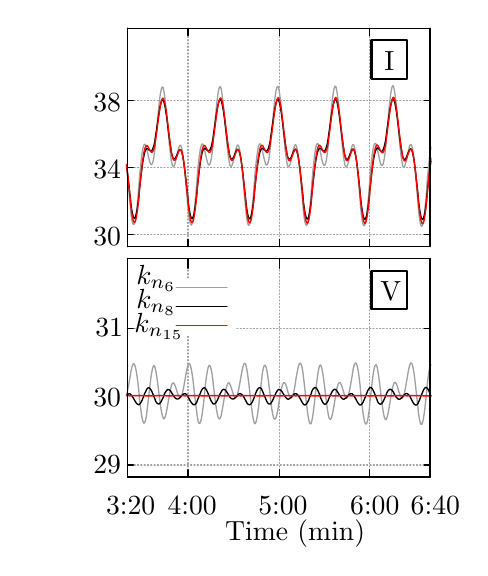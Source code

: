 
\definecolor{ca0a0a4}{RGB}{160,160,164}
\definecolor{cffffff}{RGB}{255,255,255}
\definecolor{ca0a0a0}{RGB}{160,160,160}
\definecolor{cff0000}{RGB}{255,0,0}


\def \globalscale {1.0}
\begin{tikzpicture}[y=0.86pt, x=0.7pt, yscale=-\globalscale, xscale=\globalscale, inner sep=0pt, outer sep=0pt]
\begin{scope}[draw=black,line join=bevel,line cap=rect,even odd rule,line width=0.800pt]
  \begin{scope}[cm={{1.0,0.0,0.0,1.0,(0.0,0.0)}},draw=black,line join=bevel,line cap=rect,line width=0.800pt]
  \end{scope}
  \begin{scope}[cm={{1.008,0.0,0.0,1.008,(0.0,0.0)}},draw=black,line join=bevel,line cap=rect,line width=0.800pt]
  \end{scope}
  \begin{scope}[cm={{1.008,0.0,0.0,1.008,(0.0,0.0)}},draw=ca0a0a4,dash pattern=on 0.40pt off 0.80pt,line join=round,line cap=round,line width=0.400pt]
    \path[draw] (32.5,95.5) -- (187.5,95.5);



  \end{scope}
  \begin{scope}[cm={{1.008,0.0,0.0,1.008,(0.0,0.0)}},draw=black,line join=round,line cap=round,line width=0.480pt]
    \path[draw] (32.5,95.5) -- (35.5,95.5);



    \path[draw] (187.5,95.5) -- (184.5,95.5);



  \end{scope}
  \begin{scope}[cm={{1.008,0.0,0.0,1.008,(0.0,0.0)}},draw=black,line join=bevel,line cap=rect,line width=0.800pt]
  \end{scope}
  \begin{scope}[cm={{1.008,0.0,0.0,1.008,(15.125,100.833)}},draw=black,line join=bevel,line cap=rect,line width=0.800pt]
  \end{scope}
  \begin{scope}[cm={{1.008,0.0,0.0,1.008,(15.125,100.833)}},draw=black,line join=bevel,line cap=rect,line width=0.800pt]
  \end{scope}
  \begin{scope}[cm={{1.008,0.0,0.0,1.008,(15.125,100.833)}},draw=black,line join=bevel,line cap=rect,line width=0.800pt]
  \end{scope}
  \begin{scope}[cm={{1.008,0.0,0.0,1.008,(15.125,100.833)}},draw=black,line join=bevel,line cap=rect,line width=0.800pt]
  \end{scope}
  \begin{scope}[cm={{1.008,0.0,0.0,1.008,(15.125,100.833)}},draw=black,line join=bevel,line cap=rect,line width=0.800pt]
  \end{scope}
  \begin{scope}[cm={{1.008,0.0,0.0,1.008,(15.125,100.833)}},draw=black,line join=bevel,line cap=rect,line width=0.800pt]
    \path[fill=black] (0.0,0.0) node[above right] () {30};



  \end{scope}
  \begin{scope}[cm={{1.008,0.0,0.0,1.008,(15.125,100.833)}},draw=black,line join=bevel,line cap=rect,line width=0.800pt]
  \end{scope}
  \begin{scope}[cm={{1.008,0.0,0.0,1.008,(0.0,0.0)}},draw=black,line join=bevel,line cap=rect,line width=0.800pt]
  \end{scope}
  \begin{scope}[cm={{1.008,0.0,0.0,1.008,(0.0,0.0)}},draw=ca0a0a4,dash pattern=on 0.40pt off 0.80pt,line join=round,line cap=round,line width=0.400pt]
    \path[draw] (32.5,67.5) -- (187.5,67.5);



  \end{scope}
  \begin{scope}[cm={{1.008,0.0,0.0,1.008,(0.0,0.0)}},draw=black,line join=round,line cap=round,line width=0.480pt]
    \path[draw] (32.5,67.5) -- (35.5,67.5);



    \path[draw] (187.5,67.5) -- (184.5,67.5);



  \end{scope}
  \begin{scope}[cm={{1.008,0.0,0.0,1.008,(0.0,0.0)}},draw=black,line join=bevel,line cap=rect,line width=0.800pt]
  \end{scope}
  \begin{scope}[cm={{1.008,0.0,0.0,1.008,(15.125,72.6)}},draw=black,line join=bevel,line cap=rect,line width=0.800pt]
  \end{scope}
  \begin{scope}[cm={{1.008,0.0,0.0,1.008,(15.125,72.6)}},draw=black,line join=bevel,line cap=rect,line width=0.800pt]
  \end{scope}
  \begin{scope}[cm={{1.008,0.0,0.0,1.008,(15.125,72.6)}},draw=black,line join=bevel,line cap=rect,line width=0.800pt]
  \end{scope}
  \begin{scope}[cm={{1.008,0.0,0.0,1.008,(15.125,72.6)}},draw=black,line join=bevel,line cap=rect,line width=0.800pt]
  \end{scope}
  \begin{scope}[cm={{1.008,0.0,0.0,1.008,(15.125,72.6)}},draw=black,line join=bevel,line cap=rect,line width=0.800pt]
  \end{scope}
  \begin{scope}[cm={{1.008,0.0,0.0,1.008,(15.125,72.6)}},draw=black,line join=bevel,line cap=rect,line width=0.800pt]
    \path[fill=black] (0.0,0.0) node[above right] () {34};



  \end{scope}
  \begin{scope}[cm={{1.008,0.0,0.0,1.008,(15.125,72.6)}},draw=black,line join=bevel,line cap=rect,line width=0.800pt]
  \end{scope}
  \begin{scope}[cm={{1.008,0.0,0.0,1.008,(0.0,0.0)}},draw=black,line join=bevel,line cap=rect,line width=0.800pt]
  \end{scope}
  \begin{scope}[cm={{1.008,0.0,0.0,1.008,(0.0,0.0)}},draw=ca0a0a4,dash pattern=on 0.40pt off 0.80pt,line join=round,line cap=round,line width=0.400pt]
    \path[draw] (32.5,39.5) -- (187.5,39.5);



  \end{scope}
  \begin{scope}[cm={{1.008,0.0,0.0,1.008,(0.0,0.0)}},draw=black,line join=round,line cap=round,line width=0.480pt]
    \path[draw] (32.5,39.5) -- (35.5,39.5);



    \path[draw] (187.5,39.5) -- (184.5,39.5);



  \end{scope}
  \begin{scope}[cm={{1.008,0.0,0.0,1.008,(0.0,0.0)}},draw=black,line join=bevel,line cap=rect,line width=0.800pt]
  \end{scope}
  \begin{scope}[cm={{1.008,0.0,0.0,1.008,(15.125,44.367)}},draw=black,line join=bevel,line cap=rect,line width=0.800pt]
  \end{scope}
  \begin{scope}[cm={{1.008,0.0,0.0,1.008,(15.125,44.367)}},draw=black,line join=bevel,line cap=rect,line width=0.800pt]
  \end{scope}
  \begin{scope}[cm={{1.008,0.0,0.0,1.008,(15.125,44.367)}},draw=black,line join=bevel,line cap=rect,line width=0.800pt]
  \end{scope}
  \begin{scope}[cm={{1.008,0.0,0.0,1.008,(15.125,44.367)}},draw=black,line join=bevel,line cap=rect,line width=0.800pt]
  \end{scope}
  \begin{scope}[cm={{1.008,0.0,0.0,1.008,(15.125,44.367)}},draw=black,line join=bevel,line cap=rect,line width=0.800pt]
  \end{scope}
  \begin{scope}[cm={{1.008,0.0,0.0,1.008,(15.125,44.367)}},draw=black,line join=bevel,line cap=rect,line width=0.800pt]
    \path[fill=black] (0.0,0.0) node[above right] () {38};



  \end{scope}
  \begin{scope}[cm={{1.008,0.0,0.0,1.008,(15.125,44.367)}},draw=black,line join=bevel,line cap=rect,line width=0.800pt]
  \end{scope}
  \begin{scope}[cm={{1.008,0.0,0.0,1.008,(0.0,0.0)}},draw=black,line join=bevel,line cap=rect,line width=0.800pt]
  \end{scope}
  \begin{scope}[cm={{1.008,0.0,0.0,1.008,(0.0,0.0)}},draw=ca0a0a4,dash pattern=on 0.40pt off 0.80pt,line join=round,line cap=round,line width=0.400pt]
    \path[draw] (32.5,100.5) -- (32.5,9.5);



  \end{scope}
  \begin{scope}[cm={{1.008,0.0,0.0,1.008,(0.0,0.0)}},draw=black,line join=round,line cap=round,line width=0.480pt]
    \path[draw] (32.5,100.5) -- (32.5,97.5);



    \path[draw] (32.5,9.5) -- (32.5,12.5);



  \end{scope}
  \begin{scope}[cm={{1.008,0.0,0.0,1.008,(0.0,0.0)}},draw=black,line join=bevel,line cap=rect,line width=0.800pt]
  \end{scope}
  \begin{scope}[cm={{1.008,0.0,0.0,1.008,(32.267,117.975)}},draw=black,line join=bevel,line cap=rect,line width=0.800pt]
  \end{scope}
  \begin{scope}[cm={{1.008,0.0,0.0,1.008,(32.267,117.975)}},draw=black,line join=bevel,line cap=rect,line width=0.800pt]
  \end{scope}
  \begin{scope}[cm={{1.008,0.0,0.0,1.008,(32.267,117.975)}},draw=black,line join=bevel,line cap=rect,line width=0.800pt]
  \end{scope}
  \begin{scope}[cm={{1.008,0.0,0.0,1.008,(32.267,117.975)}},draw=black,line join=bevel,line cap=rect,line width=0.800pt]
  \end{scope}
  \begin{scope}[cm={{1.008,0.0,0.0,1.008,(32.267,117.975)}},draw=black,line join=bevel,line cap=rect,line width=0.800pt]
  \end{scope}
  \begin{scope}[cm={{1.008,0.0,0.0,1.008,(32.267,117.975)}},draw=black,line join=bevel,line cap=rect,line width=0.800pt]
  \end{scope}
  \begin{scope}[cm={{1.008,0.0,0.0,1.008,(0.0,0.0)}},draw=black,line join=bevel,line cap=rect,line width=0.800pt]
  \end{scope}
  \begin{scope}[cm={{1.008,0.0,0.0,1.008,(0.0,0.0)}},draw=ca0a0a4,dash pattern=on 0.40pt off 0.80pt,line join=round,line cap=round,line width=0.400pt]
    \path[draw] (63.5,100.5) -- (63.5,9.5);



  \end{scope}
  \begin{scope}[cm={{1.008,0.0,0.0,1.008,(0.0,0.0)}},draw=black,line join=round,line cap=round,line width=0.480pt]
    \path[draw] (63.5,100.5) -- (63.5,97.5);



    \path[draw] (63.5,9.5) -- (63.5,12.5);



  \end{scope}
  \begin{scope}[cm={{1.008,0.0,0.0,1.008,(0.0,0.0)}},draw=black,line join=bevel,line cap=rect,line width=0.800pt]
  \end{scope}
  \begin{scope}[cm={{1.008,0.0,0.0,1.008,(63.525,117.975)}},draw=black,line join=bevel,line cap=rect,line width=0.800pt]
  \end{scope}
  \begin{scope}[cm={{1.008,0.0,0.0,1.008,(63.525,117.975)}},draw=black,line join=bevel,line cap=rect,line width=0.800pt]
  \end{scope}
  \begin{scope}[cm={{1.008,0.0,0.0,1.008,(63.525,117.975)}},draw=black,line join=bevel,line cap=rect,line width=0.800pt]
  \end{scope}
  \begin{scope}[cm={{1.008,0.0,0.0,1.008,(63.525,117.975)}},draw=black,line join=bevel,line cap=rect,line width=0.800pt]
  \end{scope}
  \begin{scope}[cm={{1.008,0.0,0.0,1.008,(63.525,117.975)}},draw=black,line join=bevel,line cap=rect,line width=0.800pt]
  \end{scope}
  \begin{scope}[cm={{1.008,0.0,0.0,1.008,(63.525,117.975)}},draw=black,line join=bevel,line cap=rect,line width=0.800pt]
  \end{scope}
  \begin{scope}[cm={{1.008,0.0,0.0,1.008,(0.0,0.0)}},draw=black,line join=bevel,line cap=rect,line width=0.800pt]
  \end{scope}
  \begin{scope}[cm={{1.008,0.0,0.0,1.008,(0.0,0.0)}},draw=ca0a0a4,dash pattern=on 0.40pt off 0.80pt,line join=round,line cap=round,line width=0.400pt]
    \path[draw] (110.5,100.5) -- (110.5,9.5);



  \end{scope}
  \begin{scope}[cm={{1.008,0.0,0.0,1.008,(0.0,0.0)}},draw=black,line join=round,line cap=round,line width=0.480pt]
    \path[draw] (110.5,100.5) -- (110.5,97.5);



    \path[draw] (110.5,9.5) -- (110.5,12.5);



  \end{scope}
  \begin{scope}[cm={{1.008,0.0,0.0,1.008,(0.0,0.0)}},draw=black,line join=bevel,line cap=rect,line width=0.800pt]
  \end{scope}
  \begin{scope}[cm={{1.008,0.0,0.0,1.008,(110.917,117.975)}},draw=black,line join=bevel,line cap=rect,line width=0.800pt]
  \end{scope}
  \begin{scope}[cm={{1.008,0.0,0.0,1.008,(110.917,117.975)}},draw=black,line join=bevel,line cap=rect,line width=0.800pt]
  \end{scope}
  \begin{scope}[cm={{1.008,0.0,0.0,1.008,(110.917,117.975)}},draw=black,line join=bevel,line cap=rect,line width=0.800pt]
  \end{scope}
  \begin{scope}[cm={{1.008,0.0,0.0,1.008,(110.917,117.975)}},draw=black,line join=bevel,line cap=rect,line width=0.800pt]
  \end{scope}
  \begin{scope}[cm={{1.008,0.0,0.0,1.008,(110.917,117.975)}},draw=black,line join=bevel,line cap=rect,line width=0.800pt]
  \end{scope}
  \begin{scope}[cm={{1.008,0.0,0.0,1.008,(110.917,117.975)}},draw=black,line join=bevel,line cap=rect,line width=0.800pt]
  \end{scope}
  \begin{scope}[cm={{1.008,0.0,0.0,1.008,(0.0,0.0)}},draw=black,line join=bevel,line cap=rect,line width=0.800pt]
  \end{scope}
  \begin{scope}[cm={{1.008,0.0,0.0,1.008,(0.0,0.0)}},draw=ca0a0a4,dash pattern=on 0.40pt off 0.80pt,line join=round,line cap=round,line width=0.400pt]
    \path[draw] (156.5,100.5) -- (156.5,9.5);



  \end{scope}
  \begin{scope}[cm={{1.008,0.0,0.0,1.008,(0.0,0.0)}},draw=black,line join=round,line cap=round,line width=0.480pt]
    \path[draw] (156.5,100.5) -- (156.5,97.5);



    \path[draw] (156.5,9.5) -- (156.5,12.5);



  \end{scope}
  \begin{scope}[cm={{1.008,0.0,0.0,1.008,(0.0,0.0)}},draw=black,line join=bevel,line cap=rect,line width=0.800pt]
  \end{scope}
  \begin{scope}[cm={{1.008,0.0,0.0,1.008,(158.308,117.975)}},draw=black,line join=bevel,line cap=rect,line width=0.800pt]
  \end{scope}
  \begin{scope}[cm={{1.008,0.0,0.0,1.008,(158.308,117.975)}},draw=black,line join=bevel,line cap=rect,line width=0.800pt]
  \end{scope}
  \begin{scope}[cm={{1.008,0.0,0.0,1.008,(158.308,117.975)}},draw=black,line join=bevel,line cap=rect,line width=0.800pt]
  \end{scope}
  \begin{scope}[cm={{1.008,0.0,0.0,1.008,(158.308,117.975)}},draw=black,line join=bevel,line cap=rect,line width=0.800pt]
  \end{scope}
  \begin{scope}[cm={{1.008,0.0,0.0,1.008,(158.308,117.975)}},draw=black,line join=bevel,line cap=rect,line width=0.800pt]
  \end{scope}
  \begin{scope}[cm={{1.008,0.0,0.0,1.008,(158.308,117.975)}},draw=black,line join=bevel,line cap=rect,line width=0.800pt]
  \end{scope}
  \begin{scope}[cm={{1.008,0.0,0.0,1.008,(0.0,0.0)}},draw=black,line join=bevel,line cap=rect,line width=0.800pt]
  \end{scope}
  \begin{scope}[cm={{1.008,0.0,0.0,1.008,(0.0,0.0)}},draw=ca0a0a4,dash pattern=on 0.40pt off 0.80pt,line join=round,line cap=round,line width=0.400pt]
    \path[draw] (187.5,100.5) -- (187.5,9.5);



  \end{scope}
  \begin{scope}[cm={{1.008,0.0,0.0,1.008,(0.0,0.0)}},draw=black,line join=round,line cap=round,line width=0.480pt]
    \path[draw] (187.5,100.5) -- (187.5,97.5);



    \path[draw] (187.5,9.5) -- (187.5,12.5);



  \end{scope}
  \begin{scope}[cm={{1.008,0.0,0.0,1.008,(0.0,0.0)}},draw=black,line join=bevel,line cap=rect,line width=0.800pt]
  \end{scope}
  \begin{scope}[cm={{1.008,0.0,0.0,1.008,(189.567,117.975)}},draw=black,line join=bevel,line cap=rect,line width=0.800pt]
  \end{scope}
  \begin{scope}[cm={{1.008,0.0,0.0,1.008,(189.567,117.975)}},draw=black,line join=bevel,line cap=rect,line width=0.800pt]
  \end{scope}
  \begin{scope}[cm={{1.008,0.0,0.0,1.008,(189.567,117.975)}},draw=black,line join=bevel,line cap=rect,line width=0.800pt]
  \end{scope}
  \begin{scope}[cm={{1.008,0.0,0.0,1.008,(189.567,117.975)}},draw=black,line join=bevel,line cap=rect,line width=0.800pt]
  \end{scope}
  \begin{scope}[cm={{1.008,0.0,0.0,1.008,(189.567,117.975)}},draw=black,line join=bevel,line cap=rect,line width=0.800pt]
  \end{scope}
  \begin{scope}[cm={{1.008,0.0,0.0,1.008,(189.567,117.975)}},draw=black,line join=bevel,line cap=rect,line width=0.800pt]
  \end{scope}
  \begin{scope}[cm={{1.008,0.0,0.0,1.008,(0.0,0.0)}},draw=black,line join=bevel,line cap=rect,line width=0.800pt]
  \end{scope}
  \begin{scope}[cm={{1.008,0.0,0.0,1.008,(0.0,0.0)}},draw=black,line join=round,line cap=round,line width=0.480pt]
    \path[draw] (32.5,9.5) -- (32.5,100.5) -- (187.5,100.5) -- (187.5,9.5) -- (32.5,9.5);



  \end{scope}
  \begin{scope}[cm={{1.008,0.0,0.0,1.008,(0.0,0.0)}},draw=black,line join=bevel,line cap=rect,line width=0.800pt]
  \end{scope}
  \begin{scope}[cm={{1.008,0.0,0.0,1.008,(0.0,0.0)}},draw=black,line join=bevel,line cap=rect,line width=0.800pt]
  \end{scope}
  \begin{scope}[cm={{1.008,0.0,0.0,1.008,(0.0,0.0)}},fill=cffffff]
    \path[fill,rounded corners=0.0cm] (158.0,15.0) rectangle (176.0,31.0);



  \end{scope}
  \begin{scope}[cm={{1.008,0.0,0.0,1.008,(0.0,0.0)}},draw=black,line join=bevel,line cap=rect,line width=0.800pt]
  \end{scope}
  \begin{scope}[cm={{1.008,0.0,0.0,1.008,(0.0,0.0)}},draw=black,line join=bevel,line cap=rect,line width=0.800pt]
  \end{scope}
  \begin{scope}[cm={{1.008,0.0,0.0,1.008,(0.0,0.0)}},draw=black,line join=round,line cap=round,line width=0.800pt]
    \path[draw] (157.5,30.5) -- (157.5,14.5) -- (175.5,14.5) -- (175.5,30.5) -- (157.5,30.5);



  \end{scope}
  \begin{scope}[cm={{1.008,0.0,0.0,1.008,(0.0,0.0)}},draw=black,line join=bevel,line cap=rect,line width=0.800pt]
  \end{scope}
  \begin{scope}[cm={{1.008,0.0,0.0,1.008,(165.367,27.225)}},draw=black,line join=bevel,line cap=rect,line width=0.800pt]
  \end{scope}
  \begin{scope}[cm={{1.008,0.0,0.0,1.008,(165.367,27.225)}},draw=black,line join=bevel,line cap=rect,line width=0.800pt]
  \end{scope}
  \begin{scope}[cm={{1.008,0.0,0.0,1.008,(165.367,27.225)}},draw=black,line join=bevel,line cap=rect,line width=0.800pt]
  \end{scope}
  \begin{scope}[cm={{1.008,0.0,0.0,1.008,(165.367,27.225)}},draw=black,line join=bevel,line cap=rect,line width=0.800pt]
  \end{scope}
  \begin{scope}[cm={{1.008,0.0,0.0,1.008,(165.367,27.225)}},draw=black,line join=bevel,line cap=rect,line width=0.800pt]
  \end{scope}
  \begin{scope}[cm={{1.008,0.0,0.0,1.008,(165.367,27.225)}},draw=black,line join=bevel,line cap=rect,line width=0.800pt]
    \path[fill=black] (0.0,0.0) node[above right] () {I};



  \end{scope}
  \begin{scope}[cm={{1.008,0.0,0.0,1.008,(165.367,27.225)}},draw=black,line join=bevel,line cap=rect,line width=0.800pt]
  \end{scope}
  \begin{scope}[cm={{0.0,-1.008,1.008,0.0,(5.042,136.125)}},draw=black,line join=bevel,line cap=rect,line width=0.800pt]
  \end{scope}
  \begin{scope}[cm={{0.0,-1.008,1.008,0.0,(5.042,136.125)}},draw=black,line join=bevel,line cap=rect,line width=0.800pt]
  \end{scope}
  \begin{scope}[cm={{0.0,-1.008,1.008,0.0,(5.042,136.125)}},draw=black,line join=bevel,line cap=rect,line width=0.800pt]
  \end{scope}
  \begin{scope}[cm={{0.0,-1.008,1.008,0.0,(5.042,136.125)}},draw=black,line join=bevel,line cap=rect,line width=0.800pt]
  \end{scope}
  \begin{scope}[cm={{0.0,-1.008,1.008,0.0,(5.042,136.125)}},draw=black,line join=bevel,line cap=rect,line width=0.800pt]
  \end{scope}
  \begin{scope}[cm={{0.0,-1.008,1.008,0.0,(5.042,136.125)}},draw=black,line join=bevel,line cap=rect,line width=0.800pt]
    \path[fill=black] (0.0,0.0) node[above right] () {}; % Power (W)



  \end{scope}
  \begin{scope}[cm={{0.0,-1.008,1.008,0.0,(5.042,136.125)}},draw=black,line join=bevel,line cap=rect,line width=0.800pt]
  \end{scope}
  \begin{scope}[cm={{1.008,0.0,0.0,1.008,(0.0,0.0)}},draw=black,line join=bevel,line cap=rect,line width=0.800pt]
  \end{scope}
  \begin{scope}[cm={{1.008,0.0,0.0,1.008,(0.0,0.0)}},draw=black,line join=bevel,line cap=rect,line width=0.800pt]
  \end{scope}
  \begin{scope}[cm={{1.008,0.0,0.0,1.008,(0.0,0.0)}},draw=black,line join=bevel,line cap=rect,line width=0.800pt]
  \end{scope}
  \begin{scope}[cm={{1.008,0.0,0.0,1.008,(0.0,0.0)}},draw=ca0a0a0,line join=round,line cap=round,line width=0.480pt]
    \path[draw] (32.0,66.7) -- (32.0,66.7) -- (32.4,70.1) -- (32.8,73.7) -- (33.2,77.4) -- (33.6,80.9) -- (34.0,84.2) -- (34.3,87.0) -- (34.7,89.2) -- (35.1,90.7) -- (35.5,91.3) -- (35.9,91.1) -- (36.3,90.1) -- (36.7,88.3) -- (37.1,85.8) -- (37.5,82.8) -- (37.9,79.4) -- (38.3,75.7) -- (38.6,72.0) -- (39.0,68.5) -- (39.4,65.3) -- (39.8,62.6) -- (40.2,60.4) -- (40.6,58.9) -- (41.0,58.0) -- (41.4,57.8) -- (41.8,58.2) -- (42.2,59.1) -- (42.5,60.3) -- (42.9,61.8) -- (43.3,63.2) -- (43.7,64.6) -- (44.1,65.6) -- (44.5,66.3) -- (44.9,66.3) -- (45.3,65.8) -- (45.7,64.6) -- (46.1,62.7) -- (46.5,60.3) -- (46.8,57.3) -- (47.2,54.0) -- (47.6,50.4) -- (48.0,46.8) -- (48.4,43.4) -- (48.8,40.2) -- (49.2,37.6) -- (49.6,35.6) -- (50.0,34.4) -- (50.4,33.9) -- (50.8,34.3) -- (51.1,35.6) -- (51.5,37.5) -- (51.9,40.2) -- (52.3,43.3) -- (52.7,46.8) -- (53.1,50.4) -- (53.5,54.1) -- (53.9,57.5) -- (54.3,60.5) -- (54.7,63.1) -- (55.0,65.0) -- (55.4,66.4) -- (55.8,67.0) -- (56.2,67.0) -- (56.6,66.4) -- (57.0,65.4) -- (57.4,64.0) -- (57.8,62.5) -- (58.2,61.0) -- (58.6,59.7) -- (59.0,58.7) -- (59.4,58.2) -- (59.7,58.3) -- (60.1,59.0) -- (60.5,60.4) -- (60.9,62.5) -- (61.3,65.2) -- (61.7,68.3) -- (62.1,71.8) -- (62.5,75.5) -- (62.9,79.1) -- (63.3,82.6) -- (63.6,85.7) -- (64.0,88.2) -- (64.4,90.1) -- (64.8,91.2) -- (65.2,91.5) -- (65.6,90.9) -- (66.0,89.5) -- (66.4,87.3) -- (66.8,84.5) -- (67.2,81.2) -- (67.6,77.6) -- (68.0,73.9) -- (68.3,70.3) -- (68.7,66.9) -- (69.1,63.8) -- (69.5,61.4) -- (69.9,59.5) -- (70.3,58.3) -- (70.7,57.7) -- (71.1,57.8) -- (71.5,58.5) -- (71.9,59.6) -- (72.2,61.0) -- (72.6,62.5) -- (73.0,63.9) -- (73.4,65.2) -- (73.8,66.1) -- (74.2,66.5) -- (74.6,66.3) -- (75.0,65.4) -- (75.4,63.9) -- (75.8,61.7) -- (76.2,59.0) -- (76.5,55.8) -- (76.9,52.3) -- (77.3,48.7) -- (77.7,45.1) -- (78.1,41.7) -- (78.5,38.8) -- (78.9,36.4) -- (79.3,34.8) -- (79.7,33.9) -- (80.1,33.9) -- (80.5,34.7) -- (80.8,36.3) -- (81.2,38.6) -- (81.6,41.6) -- (82.0,44.9) -- (82.4,48.5) -- (82.8,52.2) -- (83.2,55.8) -- (83.6,59.1) -- (84.0,61.9) -- (84.4,64.2) -- (84.7,65.9) -- (85.1,66.8) -- (85.5,67.1) -- (85.9,66.8) -- (86.3,66.0) -- (86.7,64.8) -- (87.1,63.3) -- (87.5,61.7) -- (87.9,60.3) -- (88.3,59.1) -- (88.7,58.3) -- (89.0,58.1) -- (89.4,58.5) -- (89.8,59.5) -- (90.2,61.3) -- (90.6,63.6) -- (91.0,66.6) -- (91.4,69.9) -- (91.8,73.5) -- (92.2,77.3) -- (92.6,80.9) -- (93.0,84.2) -- (93.3,87.1) -- (93.7,89.3) -- (94.1,90.9) -- (94.5,91.6) -- (94.9,91.4) -- (95.3,90.4) -- (95.7,88.6) -- (96.1,86.1) -- (96.5,83.0) -- (96.9,79.6) -- (97.3,75.9) -- (97.6,72.1) -- (98.0,68.5) -- (98.4,65.3) -- (98.8,62.5) -- (99.2,60.3) -- (99.6,58.7) -- (100.0,57.8) -- (100.4,57.6) -- (100.8,58.0) -- (101.2,58.9) -- (101.5,60.2) -- (101.9,61.7) -- (102.3,63.2) -- (102.7,64.6) -- (103.1,65.7) -- (103.5,66.4) -- (103.9,66.5) -- (104.3,66.0) -- (104.7,64.8) -- (105.1,63.0) -- (105.5,60.5) -- (105.8,57.5) -- (106.2,54.1) -- (106.6,50.5) -- (107.0,46.9) -- (107.4,43.4) -- (107.8,40.2) -- (108.2,37.5) -- (108.6,35.4) -- (109.0,34.1) -- (109.4,33.7) -- (109.8,34.1) -- (110.1,35.3) -- (110.5,37.3) -- (110.9,39.9) -- (111.3,43.1) -- (111.7,46.6) -- (112.1,50.3) -- (112.5,54.0) -- (112.9,57.5) -- (113.3,60.6) -- (113.7,63.2) -- (114.1,65.2) -- (114.4,66.5) -- (114.8,67.2) -- (115.2,67.2) -- (115.6,66.6) -- (116.0,65.5) -- (116.4,64.1) -- (116.8,62.5) -- (117.2,61.0) -- (117.6,59.6) -- (118.0,58.6) -- (118.4,58.0) -- (118.7,58.1) -- (119.1,58.8) -- (119.5,60.2) -- (119.9,62.2) -- (120.3,64.9) -- (120.7,68.1) -- (121.1,71.6) -- (121.5,75.3) -- (121.9,79.0) -- (122.3,82.6) -- (122.6,85.7) -- (123.0,88.4) -- (123.4,90.3) -- (123.8,91.4) -- (124.2,91.7) -- (124.6,91.2) -- (125.0,89.8) -- (125.4,87.6) -- (125.8,84.8) -- (126.2,81.5) -- (126.6,77.8) -- (126.9,74.1) -- (127.3,70.3) -- (127.7,66.9) -- (128.1,63.8) -- (128.5,61.2) -- (128.9,59.3) -- (129.3,58.1) -- (129.7,57.5) -- (130.1,57.7) -- (130.5,58.3) -- (130.9,59.4) -- (131.2,60.9) -- (131.6,62.4) -- (132.0,64.0) -- (132.4,65.3) -- (132.8,66.2) -- (133.2,66.6) -- (133.6,66.5) -- (134.0,65.6) -- (134.4,64.1) -- (134.8,62.0) -- (135.2,59.2) -- (135.5,56.0) -- (135.9,52.5) -- (136.3,48.8) -- (136.7,45.1) -- (137.1,41.7) -- (137.5,38.7) -- (137.9,36.3) -- (138.3,34.6) -- (138.7,33.7) -- (139.1,33.6) -- (139.4,34.4) -- (139.8,36.0) -- (140.2,38.4) -- (140.6,41.3) -- (141.0,44.7) -- (141.4,48.4) -- (141.8,52.1) -- (142.2,55.7) -- (142.6,59.1) -- (143.0,62.0) -- (143.4,64.3) -- (143.7,66.0) -- (144.1,67.0) -- (144.5,67.3) -- (144.9,67.0) -- (145.3,66.2) -- (145.7,64.9) -- (146.1,63.4) -- (146.5,61.8) -- (146.9,60.3) -- (147.3,59.0) -- (147.7,58.2) -- (148.0,57.9) -- (148.4,58.2) -- (148.8,59.3) -- (149.2,61.0) -- (149.6,63.4) -- (150.0,66.3) -- (150.4,69.7) -- (150.8,73.4) -- (151.2,77.1) -- (151.6,80.8) -- (151.9,84.2) -- (152.3,87.2) -- (152.7,89.5) -- (153.1,91.1) -- (153.5,91.8) -- (153.9,91.7) -- (154.3,90.7) -- (154.7,88.9) -- (155.1,86.4) -- (155.5,83.3) -- (155.9,79.8) -- (156.3,76.0) -- (156.6,72.2) -- (157.0,68.6) -- (157.4,65.3) -- (157.8,62.4) -- (158.2,60.1) -- (158.6,58.5) -- (159.0,57.6) -- (159.4,57.4) -- (159.8,57.8) -- (160.2,58.8) -- (160.5,60.1) -- (160.9,61.6) -- (161.3,63.2) -- (161.7,64.7) -- (162.1,65.8) -- (162.5,66.6) -- (162.9,66.7) -- (163.3,66.3) -- (163.7,65.1) -- (164.1,63.3) -- (164.5,60.8) -- (164.9,57.8) -- (165.2,54.4) -- (165.6,50.7) -- (166.0,47.0) -- (166.4,43.4) -- (166.8,40.2) -- (167.2,37.4) -- (167.6,35.3) -- (168.0,33.9) -- (168.4,33.4) -- (168.8,33.8) -- (169.1,35.0) -- (169.5,37.0) -- (169.9,39.6) -- (170.3,42.8) -- (170.7,46.4) -- (171.1,50.2) -- (171.5,53.9) -- (171.9,57.5) -- (172.3,60.6) -- (172.7,63.3) -- (173.1,65.3) -- (173.4,66.7) -- (173.8,67.4) -- (174.2,67.3) -- (174.6,66.7) -- (175.0,65.6) -- (175.4,64.2) -- (175.8,62.6) -- (176.2,61.0) -- (176.6,59.6) -- (177.0,58.5) -- (177.4,57.9) -- (177.7,57.9) -- (178.1,58.5) -- (178.5,59.9) -- (178.9,62.0) -- (179.3,64.6) -- (179.7,67.8) -- (180.1,71.4) -- (180.5,75.2) -- (180.9,79.0) -- (181.3,82.6) -- (181.6,85.8) -- (182.0,88.5) -- (182.4,90.5) -- (182.8,91.7) -- (183.2,92.0) -- (183.6,91.5) -- (184.0,90.1) -- (184.4,87.9) -- (184.8,85.0) -- (185.2,81.7) -- (185.6,78.0) -- (185.9,74.2) -- (186.3,70.4) -- (186.7,66.9) -- (187.1,63.7) -- (187.5,61.1) -- (187.9,59.1);



  \end{scope}
  \begin{scope}[cm={{1.008,0.0,0.0,1.008,(0.0,0.0)}},draw=black,line join=bevel,line cap=rect,line width=0.800pt]
  \end{scope}
  \begin{scope}[cm={{1.008,0.0,0.0,1.008,(0.0,0.0)}},draw=black,line join=bevel,line cap=rect,line width=0.800pt]
  \end{scope}
  \begin{scope}[cm={{1.008,0.0,0.0,1.008,(0.0,0.0)}},draw=black,line join=bevel,line cap=rect,line width=0.800pt]
  \end{scope}
  \begin{scope}[cm={{1.008,0.0,0.0,1.008,(0.0,0.0)}},draw=black,line join=bevel,line cap=rect,line width=0.800pt]
  \end{scope}
  \begin{scope}[cm={{1.008,0.0,0.0,1.008,(0.0,0.0)}},draw=black,line join=round,line cap=round,line width=0.480pt]
    \path[draw] (32.0,66.4) -- (32.0,66.4) -- (32.4,69.0) -- (32.8,71.8) -- (33.2,74.7) -- (33.6,77.6) -- (34.0,80.5) -- (34.3,83.0) -- (34.7,85.2) -- (35.1,87.0) -- (35.5,88.1) -- (35.9,88.7) -- (36.3,88.6) -- (36.7,87.8) -- (37.1,86.5) -- (37.5,84.7) -- (37.9,82.3) -- (38.3,79.7) -- (38.6,76.9) -- (39.0,74.0) -- (39.4,71.1) -- (39.8,68.4) -- (40.2,66.0) -- (40.6,63.9) -- (41.0,62.3) -- (41.4,61.0) -- (41.8,60.2) -- (42.2,59.7) -- (42.5,59.6) -- (42.9,59.7) -- (43.3,60.0) -- (43.7,60.3) -- (44.1,60.5) -- (44.5,60.6) -- (44.9,60.5) -- (45.3,60.0) -- (45.7,59.2) -- (46.1,58.1) -- (46.5,56.6) -- (46.8,54.7) -- (47.2,52.7) -- (47.6,50.4) -- (48.0,48.2) -- (48.4,45.9) -- (48.8,43.9) -- (49.2,42.1) -- (49.6,40.7) -- (50.0,39.7) -- (50.4,39.3) -- (50.8,39.4) -- (51.1,40.1) -- (51.5,41.3) -- (51.9,43.0) -- (52.3,45.1) -- (52.7,47.4) -- (53.1,50.0) -- (53.5,52.6) -- (53.9,55.1) -- (54.3,57.5) -- (54.7,59.6) -- (55.0,61.3) -- (55.4,62.6) -- (55.8,63.5) -- (56.2,63.9) -- (56.6,63.9) -- (57.0,63.6) -- (57.4,63.0) -- (57.8,62.3) -- (58.2,61.5) -- (58.6,60.7) -- (59.0,60.2) -- (59.4,60.0) -- (59.7,60.1) -- (60.1,60.6) -- (60.5,61.7) -- (60.9,63.2) -- (61.3,65.2) -- (61.7,67.6) -- (62.1,70.2) -- (62.5,73.1) -- (62.9,76.1) -- (63.3,79.0) -- (63.6,81.8) -- (64.0,84.2) -- (64.4,86.2) -- (64.8,87.7) -- (65.2,88.6) -- (65.6,88.8) -- (66.0,88.4) -- (66.4,87.4) -- (66.8,85.8) -- (67.2,83.7) -- (67.6,81.2) -- (68.0,78.4) -- (68.3,75.5) -- (68.7,72.6) -- (69.1,69.8) -- (69.5,67.2) -- (69.9,64.9) -- (70.3,63.0) -- (70.7,61.5) -- (71.1,60.5) -- (71.5,59.9) -- (71.9,59.6) -- (72.2,59.6) -- (72.6,59.8) -- (73.0,60.1) -- (73.4,60.4) -- (73.8,60.6) -- (74.2,60.6) -- (74.6,60.3) -- (75.0,59.7) -- (75.4,58.8) -- (75.8,57.4) -- (76.2,55.8) -- (76.5,53.8) -- (76.9,51.6) -- (77.3,49.3) -- (77.7,47.1) -- (78.1,44.9) -- (78.5,42.9) -- (78.9,41.3) -- (79.3,40.1) -- (79.7,39.4) -- (80.1,39.2) -- (80.5,39.6) -- (80.8,40.5) -- (81.2,42.0) -- (81.6,43.9) -- (82.0,46.1) -- (82.4,48.6) -- (82.8,51.2) -- (83.2,53.8) -- (83.6,56.3) -- (84.0,58.6) -- (84.4,60.5) -- (84.7,62.0) -- (85.1,63.1) -- (85.5,63.8) -- (85.9,64.0) -- (86.3,63.8) -- (86.7,63.4) -- (87.1,62.7) -- (87.5,61.9) -- (87.9,61.1) -- (88.3,60.4) -- (88.7,60.0) -- (89.0,59.9) -- (89.4,60.2) -- (89.8,61.0) -- (90.2,62.3) -- (90.6,64.0) -- (91.0,66.2) -- (91.4,68.8) -- (91.8,71.6) -- (92.2,74.6) -- (92.6,77.6) -- (93.0,80.4) -- (93.3,83.1) -- (93.7,85.3) -- (94.1,87.1) -- (94.5,88.3) -- (94.9,88.9) -- (95.3,88.8) -- (95.7,88.1) -- (96.1,86.7) -- (96.5,84.9) -- (96.9,82.5) -- (97.3,79.9) -- (97.6,77.0) -- (98.0,74.1) -- (98.4,71.2) -- (98.8,68.5) -- (99.2,66.0) -- (99.6,63.9) -- (100.0,62.2) -- (100.4,60.9) -- (100.8,60.1) -- (101.2,59.6) -- (101.5,59.5) -- (101.9,59.6) -- (102.3,59.9) -- (102.7,60.3) -- (103.1,60.5) -- (103.5,60.7) -- (103.9,60.6) -- (104.3,60.1) -- (104.7,59.4) -- (105.1,58.2) -- (105.5,56.7) -- (105.8,54.9) -- (106.2,52.8) -- (106.6,50.6) -- (107.0,48.2) -- (107.4,46.0) -- (107.8,43.8) -- (108.2,42.0) -- (108.6,40.6) -- (109.0,39.6) -- (109.4,39.1) -- (109.8,39.2) -- (110.1,39.9) -- (110.5,41.1) -- (110.9,42.8) -- (111.3,44.9) -- (111.7,47.3) -- (112.1,49.9) -- (112.5,52.5) -- (112.9,55.1) -- (113.3,57.5) -- (113.7,59.6) -- (114.1,61.4) -- (114.4,62.7) -- (114.8,63.6) -- (115.2,64.0) -- (115.6,64.0) -- (116.0,63.7) -- (116.4,63.1) -- (116.8,62.3) -- (117.2,61.5) -- (117.6,60.7) -- (118.0,60.1) -- (118.4,59.8) -- (118.7,59.9) -- (119.1,60.5) -- (119.5,61.5) -- (119.9,63.0) -- (120.3,65.0) -- (120.7,67.4) -- (121.1,70.1) -- (121.5,73.0) -- (121.9,76.0) -- (122.3,79.0) -- (122.6,81.8) -- (123.0,84.3) -- (123.4,86.3) -- (123.8,87.8) -- (124.2,88.7) -- (124.6,89.0) -- (125.0,88.6) -- (125.4,87.6) -- (125.8,86.0) -- (126.2,83.9) -- (126.6,81.3) -- (126.9,78.6) -- (127.3,75.6) -- (127.7,72.7) -- (128.1,69.8) -- (128.5,67.2) -- (128.9,64.9) -- (129.3,63.0) -- (129.7,61.5) -- (130.1,60.4) -- (130.5,59.8) -- (130.9,59.5) -- (131.2,59.5) -- (131.6,59.7) -- (132.0,60.1) -- (132.4,60.4) -- (132.8,60.7) -- (133.2,60.7) -- (133.6,60.5) -- (134.0,59.9) -- (134.4,58.9) -- (134.8,57.6) -- (135.2,55.9) -- (135.5,54.0) -- (135.9,51.8) -- (136.3,49.4) -- (136.7,47.1) -- (137.1,44.9) -- (137.5,42.9) -- (137.9,41.2) -- (138.3,40.0) -- (138.7,39.2) -- (139.1,39.0) -- (139.4,39.4) -- (139.8,40.3) -- (140.2,41.8) -- (140.6,43.7) -- (141.0,46.0) -- (141.4,48.5) -- (141.8,51.1) -- (142.2,53.8) -- (142.6,56.3) -- (143.0,58.6) -- (143.4,60.6) -- (143.7,62.1) -- (144.1,63.2) -- (144.5,63.9) -- (144.9,64.1) -- (145.3,64.0) -- (145.7,63.5) -- (146.1,62.7) -- (146.5,61.9) -- (146.9,61.1) -- (147.3,60.4) -- (147.7,59.9) -- (148.0,59.8) -- (148.4,60.1) -- (148.8,60.8) -- (149.2,62.1) -- (149.6,63.8) -- (150.0,66.0) -- (150.4,68.6) -- (150.8,71.4) -- (151.2,74.4) -- (151.6,77.5) -- (151.9,80.4) -- (152.3,83.1) -- (152.7,85.4) -- (153.1,87.2) -- (153.5,88.4) -- (153.9,89.1) -- (154.3,89.0) -- (154.7,88.3) -- (155.1,87.0) -- (155.5,85.1) -- (155.9,82.7) -- (156.3,80.1) -- (156.6,77.2) -- (157.0,74.2) -- (157.4,71.2) -- (157.8,68.5) -- (158.2,66.0) -- (158.6,63.8) -- (159.0,62.1) -- (159.4,60.8) -- (159.8,60.0) -- (160.2,59.5) -- (160.5,59.4) -- (160.9,59.6) -- (161.3,59.9) -- (161.7,60.3) -- (162.1,60.6) -- (162.5,60.8) -- (162.9,60.7) -- (163.3,60.3) -- (163.7,59.5) -- (164.1,58.4) -- (164.5,56.9) -- (164.9,55.0) -- (165.2,52.9) -- (165.6,50.7) -- (166.0,48.3) -- (166.4,46.0) -- (166.8,43.8) -- (167.2,42.0) -- (167.6,40.5) -- (168.0,39.5) -- (168.4,39.0) -- (168.8,39.0) -- (169.1,39.7) -- (169.5,40.9) -- (169.9,42.6) -- (170.3,44.7) -- (170.7,47.1) -- (171.1,49.7) -- (171.5,52.4) -- (171.9,55.0) -- (172.3,57.5) -- (172.7,59.6) -- (173.1,61.4) -- (173.4,62.8) -- (173.8,63.7) -- (174.2,64.1) -- (174.6,64.1) -- (175.0,63.8) -- (175.4,63.2) -- (175.8,62.3) -- (176.2,61.5) -- (176.6,60.7) -- (177.0,60.1) -- (177.4,59.7) -- (177.7,59.8) -- (178.1,60.3) -- (178.5,61.3) -- (178.9,62.8) -- (179.3,64.8) -- (179.7,67.2) -- (180.1,69.9) -- (180.5,72.9) -- (180.9,75.9) -- (181.3,78.9) -- (181.6,81.8) -- (182.0,84.3) -- (182.4,86.4) -- (182.8,88.0) -- (183.2,88.9) -- (183.6,89.2) -- (184.0,88.8) -- (184.4,87.8) -- (184.8,86.2) -- (185.2,84.1) -- (185.6,81.5) -- (185.9,78.7) -- (186.3,75.7) -- (186.7,72.7) -- (187.1,69.9) -- (187.5,67.2) -- (187.9,64.8);



  \end{scope}
  \begin{scope}[cm={{1.008,0.0,0.0,1.008,(0.0,0.0)}},draw=black,line join=bevel,line cap=rect,line width=0.800pt]
  \end{scope}
  \begin{scope}[cm={{1.008,0.0,0.0,1.008,(0.0,0.0)}},draw=black,line join=bevel,line cap=rect,line width=0.800pt]
  \end{scope}
  \begin{scope}[cm={{1.008,0.0,0.0,1.008,(0.0,0.0)}},draw=black,line join=bevel,line cap=rect,line width=0.800pt]
  \end{scope}
  \begin{scope}[cm={{1.008,0.0,0.0,1.008,(0.0,0.0)}},draw=black,line join=bevel,line cap=rect,line width=0.800pt]
  \end{scope}
  \begin{scope}[cm={{1.008,0.0,0.0,1.008,(0.0,0.0)}},draw=cff0000,line join=round,line cap=round,line width=0.480pt]
    \path[draw] (32.0,66.3) -- (32.0,66.3) -- (32.4,69.1) -- (32.8,72.0) -- (33.2,75.1) -- (33.6,78.3) -- (34.0,81.4) -- (34.3,84.2) -- (34.7,86.6) -- (35.1,88.5) -- (35.5,89.8) -- (35.9,90.4) -- (36.3,90.3) -- (36.7,89.5) -- (37.1,88.0) -- (37.5,86.0) -- (37.9,83.4) -- (38.3,80.5) -- (38.6,77.3) -- (39.0,74.0) -- (39.4,70.8) -- (39.8,67.8) -- (40.2,65.1) -- (40.6,62.8) -- (41.0,60.9) -- (41.4,59.6) -- (41.8,58.8) -- (42.2,58.4) -- (42.5,58.4) -- (42.9,58.7) -- (43.3,59.3) -- (43.7,59.9) -- (44.1,60.5) -- (44.5,61.0) -- (44.9,61.2) -- (45.3,61.0) -- (45.7,60.5) -- (46.1,59.5) -- (46.5,58.1) -- (46.8,56.4) -- (47.2,54.3) -- (47.6,51.9) -- (48.0,49.4) -- (48.4,47.0) -- (48.8,44.6) -- (49.2,42.5) -- (49.6,40.7) -- (50.0,39.5) -- (50.4,38.7) -- (50.8,38.6) -- (51.1,39.1) -- (51.5,40.1) -- (51.9,41.8) -- (52.3,43.8) -- (52.7,46.3) -- (53.1,48.9) -- (53.5,51.7) -- (53.9,54.4) -- (54.3,57.0) -- (54.7,59.4) -- (55.0,61.3) -- (55.4,62.8) -- (55.8,63.9) -- (56.2,64.4) -- (56.6,64.5) -- (57.0,64.3) -- (57.4,63.7) -- (57.8,62.9) -- (58.2,62.0) -- (58.6,61.1) -- (59.0,60.5) -- (59.4,60.1) -- (59.7,60.1) -- (60.1,60.6) -- (60.5,61.6) -- (60.9,63.1) -- (61.3,65.1) -- (61.7,67.6) -- (62.1,70.4) -- (62.5,73.5) -- (62.9,76.7) -- (63.3,79.8) -- (63.6,82.8) -- (64.0,85.5) -- (64.4,87.6) -- (64.8,89.3) -- (65.2,90.3) -- (65.6,90.5) -- (66.0,90.1) -- (66.4,89.0) -- (66.8,87.2) -- (67.2,84.8) -- (67.6,82.1) -- (68.0,79.0) -- (68.3,75.7) -- (68.7,72.5) -- (69.1,69.3) -- (69.5,66.4) -- (69.9,63.9) -- (70.3,61.8) -- (70.7,60.2) -- (71.1,59.1) -- (71.5,58.5) -- (71.9,58.3) -- (72.2,58.5) -- (72.6,59.0) -- (73.0,59.6) -- (73.4,60.2) -- (73.8,60.8) -- (74.2,61.1) -- (74.6,61.2) -- (75.0,60.9) -- (75.4,60.1) -- (75.8,59.0) -- (76.2,57.4) -- (76.5,55.4) -- (76.9,53.2) -- (77.3,50.7) -- (77.7,48.2) -- (78.1,45.8) -- (78.5,43.5) -- (78.9,41.5) -- (79.3,40.0) -- (79.7,39.0) -- (80.1,38.5) -- (80.5,38.7) -- (80.8,39.4) -- (81.2,40.8) -- (81.6,42.6) -- (82.0,44.9) -- (82.4,47.5) -- (82.8,50.2) -- (83.2,53.0) -- (83.6,55.7) -- (84.0,58.2) -- (84.4,60.4) -- (84.7,62.2) -- (85.1,63.5) -- (85.5,64.3) -- (85.9,64.6) -- (86.3,64.5) -- (86.7,64.0) -- (87.1,63.3) -- (87.5,62.4) -- (87.9,61.5) -- (88.3,60.8) -- (88.7,60.2) -- (89.0,60.0) -- (89.4,60.2) -- (89.8,60.9) -- (90.2,62.2) -- (90.6,63.9) -- (91.0,66.2) -- (91.4,68.9) -- (91.8,71.8) -- (92.2,75.0) -- (92.6,78.2) -- (93.0,81.3) -- (93.3,84.2) -- (93.7,86.7) -- (94.1,88.6) -- (94.5,89.9) -- (94.9,90.6) -- (95.3,90.5) -- (95.7,89.7) -- (96.1,88.3) -- (96.5,86.2) -- (96.9,83.6) -- (97.3,80.7) -- (97.6,77.4) -- (98.0,74.1) -- (98.4,70.9) -- (98.8,67.8) -- (99.2,65.1) -- (99.6,62.7) -- (100.0,60.9) -- (100.4,59.5) -- (100.8,58.6) -- (101.2,58.3) -- (101.5,58.3) -- (101.9,58.6) -- (102.3,59.2) -- (102.7,59.9) -- (103.1,60.5) -- (103.5,61.0) -- (103.9,61.3) -- (104.3,61.2) -- (104.7,60.6) -- (105.1,59.7) -- (105.5,58.3) -- (105.8,56.5) -- (106.2,54.4) -- (106.6,52.0) -- (107.0,49.5) -- (107.4,47.0) -- (107.8,44.6) -- (108.2,42.4) -- (108.6,40.7) -- (109.0,39.3) -- (109.4,38.6) -- (109.8,38.4) -- (110.1,38.9) -- (110.5,39.9) -- (110.9,41.5) -- (111.3,43.6) -- (111.7,46.1) -- (112.1,48.8) -- (112.5,51.6) -- (112.9,54.4) -- (113.3,57.0) -- (113.7,59.4) -- (114.1,61.4) -- (114.4,62.9) -- (114.8,64.0) -- (115.2,64.6) -- (115.6,64.7) -- (116.0,64.4) -- (116.4,63.8) -- (116.8,62.9) -- (117.2,62.0) -- (117.6,61.1) -- (118.0,60.4) -- (118.4,60.0) -- (118.7,60.0) -- (119.1,60.4) -- (119.5,61.4) -- (119.9,62.9) -- (120.3,64.9) -- (120.7,67.4) -- (121.1,70.2) -- (121.5,73.3) -- (121.9,76.6) -- (122.3,79.8) -- (122.6,82.8) -- (123.0,85.5) -- (123.4,87.7) -- (123.8,89.4) -- (124.2,90.4) -- (124.6,90.8) -- (125.0,90.3) -- (125.4,89.2) -- (125.8,87.4) -- (126.2,85.1) -- (126.6,82.3) -- (126.9,79.2) -- (127.3,75.9) -- (127.7,72.5) -- (128.1,69.3) -- (128.5,66.4) -- (128.9,63.8) -- (129.3,61.7) -- (129.7,60.1) -- (130.1,58.9) -- (130.5,58.3) -- (130.9,58.2) -- (131.2,58.4) -- (131.6,58.9) -- (132.0,59.5) -- (132.4,60.2) -- (132.8,60.8) -- (133.2,61.2) -- (133.6,61.3) -- (134.0,61.0) -- (134.4,60.3) -- (134.8,59.2) -- (135.2,57.6) -- (135.5,55.6) -- (135.9,53.3) -- (136.3,50.9) -- (136.7,48.3) -- (137.1,45.8) -- (137.5,43.5) -- (137.9,41.5) -- (138.3,39.9) -- (138.7,38.8) -- (139.1,38.3) -- (139.4,38.5) -- (139.8,39.2) -- (140.2,40.6) -- (140.6,42.4) -- (141.0,44.7) -- (141.4,47.3) -- (141.8,50.1) -- (142.2,53.0) -- (142.6,55.7) -- (143.0,58.2) -- (143.4,60.5) -- (143.7,62.3) -- (144.1,63.6) -- (144.5,64.4) -- (144.9,64.7) -- (145.3,64.6) -- (145.7,64.1) -- (146.1,63.4) -- (146.5,62.5) -- (146.9,61.5) -- (147.3,60.7) -- (147.7,60.1) -- (148.0,59.9) -- (148.4,60.0) -- (148.8,60.7) -- (149.2,62.0) -- (149.6,63.7) -- (150.0,66.0) -- (150.4,68.6) -- (150.8,71.7) -- (151.2,74.9) -- (151.6,78.1) -- (151.9,81.3) -- (152.3,84.2) -- (152.7,86.7) -- (153.1,88.7) -- (153.5,90.1) -- (153.9,90.8) -- (154.3,90.8) -- (154.7,90.0) -- (155.1,88.5) -- (155.5,86.4) -- (155.9,83.8) -- (156.3,80.8) -- (156.6,77.6) -- (157.0,74.2) -- (157.4,71.0) -- (157.8,67.8) -- (158.2,65.0) -- (158.6,62.7) -- (159.0,60.8) -- (159.4,59.4) -- (159.8,58.5) -- (160.2,58.1) -- (160.5,58.2) -- (160.9,58.6) -- (161.3,59.2) -- (161.7,59.9) -- (162.1,60.6) -- (162.5,61.1) -- (162.9,61.4) -- (163.3,61.3) -- (163.7,60.8) -- (164.1,59.9) -- (164.5,58.5) -- (164.9,56.7) -- (165.2,54.6) -- (165.6,52.2) -- (166.0,49.6) -- (166.4,47.1) -- (166.8,44.6) -- (167.2,42.4) -- (167.6,40.6) -- (168.0,39.2) -- (168.4,38.4) -- (168.8,38.2) -- (169.1,38.7) -- (169.5,39.7) -- (169.9,41.3) -- (170.3,43.4) -- (170.7,45.9) -- (171.1,48.6) -- (171.5,51.5) -- (171.9,54.3) -- (172.3,57.0) -- (172.7,59.4) -- (173.1,61.4) -- (173.4,63.0) -- (173.8,64.1) -- (174.2,64.7) -- (174.6,64.8) -- (175.0,64.5) -- (175.4,63.8) -- (175.8,63.0) -- (176.2,62.0) -- (176.6,61.1) -- (177.0,60.3) -- (177.4,59.9) -- (177.7,59.8) -- (178.1,60.2) -- (178.5,61.2) -- (178.9,62.7) -- (179.3,64.7) -- (179.7,67.2) -- (180.1,70.0) -- (180.5,73.2) -- (180.9,76.4) -- (181.3,79.7) -- (181.6,82.8) -- (182.0,85.5) -- (182.4,87.8) -- (182.8,89.6) -- (183.2,90.6) -- (183.6,91.0) -- (184.0,90.6) -- (184.4,89.5) -- (184.8,87.7) -- (185.2,85.3) -- (185.6,82.5) -- (185.9,79.3) -- (186.3,76.0) -- (186.7,72.6) -- (187.1,69.4) -- (187.5,66.4) -- (187.9,63.7);



  \end{scope}
  \begin{scope}[cm={{1.008,0.0,0.0,1.008,(0.0,0.0)}},draw=black,line join=bevel,line cap=rect,line width=0.800pt]
  \end{scope}
  \begin{scope}[cm={{1.008,0.0,0.0,1.008,(0.0,0.0)}},draw=black,line join=bevel,line cap=rect,line width=0.800pt]
  \end{scope}
  \begin{scope}[cm={{1.008,0.0,0.0,1.008,(0.0,0.0)}},draw=black,line join=round,line cap=round,line width=0.480pt]
    \path[draw] (32.5,9.5) -- (32.5,100.5) -- (187.5,100.5) -- (187.5,9.5) -- (32.5,9.5);



  \end{scope}
  \begin{scope}[cm={{1.008,0.0,0.0,1.008,(0.0,0.0)}},draw=ca0a0a4,dash pattern=on 0.40pt off 0.80pt,line join=round,line cap=round,line width=0.400pt]
    \path[draw] (32.5,191.5) -- (187.5,191.5);



  \end{scope}
  \begin{scope}[cm={{1.008,0.0,0.0,1.008,(0.0,0.0)}},draw=black,line join=round,line cap=round,line width=0.480pt]
    \path[draw] (32.5,191.5) -- (35.5,191.5);



    \path[draw] (187.5,191.5) -- (184.5,191.5);



  \end{scope}
  \begin{scope}[cm={{1.008,0.0,0.0,1.008,(0.0,0.0)}},draw=black,line join=bevel,line cap=rect,line width=0.800pt]
  \end{scope}
  \begin{scope}[cm={{1.008,0.0,0.0,1.008,(15.125,196.625)}},draw=black,line join=bevel,line cap=rect,line width=0.800pt]
  \end{scope}
  \begin{scope}[cm={{1.008,0.0,0.0,1.008,(15.125,196.625)}},draw=black,line join=bevel,line cap=rect,line width=0.800pt]
  \end{scope}
  \begin{scope}[cm={{1.008,0.0,0.0,1.008,(15.125,196.625)}},draw=black,line join=bevel,line cap=rect,line width=0.800pt]
  \end{scope}
  \begin{scope}[cm={{1.008,0.0,0.0,1.008,(15.125,196.625)}},draw=black,line join=bevel,line cap=rect,line width=0.800pt]
  \end{scope}
  \begin{scope}[cm={{1.008,0.0,0.0,1.008,(15.125,196.625)}},draw=black,line join=bevel,line cap=rect,line width=0.800pt]
  \end{scope}
  \begin{scope}[cm={{1.008,0.0,0.0,1.008,(15.125,196.625)}},draw=black,line join=bevel,line cap=rect,line width=0.800pt]
    \path[fill=black] (0.0,0.0) node[above right] () {29};



  \end{scope}
  \begin{scope}[cm={{1.008,0.0,0.0,1.008,(15.125,196.625)}},draw=black,line join=bevel,line cap=rect,line width=0.800pt]
  \end{scope}
  \begin{scope}[cm={{1.008,0.0,0.0,1.008,(0.0,0.0)}},draw=black,line join=bevel,line cap=rect,line width=0.800pt]
  \end{scope}
  \begin{scope}[cm={{1.008,0.0,0.0,1.008,(0.0,0.0)}},draw=ca0a0a4,dash pattern=on 0.40pt off 0.80pt,line join=round,line cap=round,line width=0.400pt]
    \path[draw] (32.5,162.5) -- (187.5,162.5);



  \end{scope}
  \begin{scope}[cm={{1.008,0.0,0.0,1.008,(0.0,0.0)}},draw=black,line join=round,line cap=round,line width=0.480pt]
    \path[draw] (32.5,162.5) -- (35.5,162.5);



    \path[draw] (187.5,162.5) -- (184.5,162.5);



  \end{scope}
  \begin{scope}[cm={{1.008,0.0,0.0,1.008,(0.0,0.0)}},draw=black,line join=bevel,line cap=rect,line width=0.800pt]
  \end{scope}
  \begin{scope}[cm={{1.008,0.0,0.0,1.008,(15.125,168.392)}},draw=black,line join=bevel,line cap=rect,line width=0.800pt]
  \end{scope}
  \begin{scope}[cm={{1.008,0.0,0.0,1.008,(15.125,168.392)}},draw=black,line join=bevel,line cap=rect,line width=0.800pt]
  \end{scope}
  \begin{scope}[cm={{1.008,0.0,0.0,1.008,(15.125,168.392)}},draw=black,line join=bevel,line cap=rect,line width=0.800pt]
  \end{scope}
  \begin{scope}[cm={{1.008,0.0,0.0,1.008,(15.125,168.392)}},draw=black,line join=bevel,line cap=rect,line width=0.800pt]
  \end{scope}
  \begin{scope}[cm={{1.008,0.0,0.0,1.008,(15.125,168.392)}},draw=black,line join=bevel,line cap=rect,line width=0.800pt]
  \end{scope}
  \begin{scope}[cm={{1.008,0.0,0.0,1.008,(15.125,168.392)}},draw=black,line join=bevel,line cap=rect,line width=0.800pt]
    \path[fill=black] (0.0,0.0) node[above right] () {30};



  \end{scope}
  \begin{scope}[cm={{1.008,0.0,0.0,1.008,(15.125,168.392)}},draw=black,line join=bevel,line cap=rect,line width=0.800pt]
  \end{scope}
  \begin{scope}[cm={{1.008,0.0,0.0,1.008,(0.0,0.0)}},draw=black,line join=bevel,line cap=rect,line width=0.800pt]
  \end{scope}
  \begin{scope}[cm={{1.008,0.0,0.0,1.008,(0.0,0.0)}},draw=ca0a0a4,dash pattern=on 0.40pt off 0.80pt,line join=round,line cap=round,line width=0.400pt]
    \path[draw] (32.5,134.5) -- (37.5,134.5);



    \path[draw] (88.5,134.5) -- (187.5,134.5);



  \end{scope}
  \begin{scope}[cm={{1.008,0.0,0.0,1.008,(0.0,0.0)}},draw=black,line join=round,line cap=round,line width=0.480pt]
    \path[draw] (32.5,134.5) -- (35.5,134.5);



    \path[draw] (187.5,134.5) -- (184.5,134.5);



  \end{scope}
  \begin{scope}[cm={{1.008,0.0,0.0,1.008,(0.0,0.0)}},draw=black,line join=bevel,line cap=rect,line width=0.800pt]
  \end{scope}
  \begin{scope}[cm={{1.008,0.0,0.0,1.008,(16.133,139.15)}},draw=black,line join=bevel,line cap=rect,line width=0.800pt]
  \end{scope}
  \begin{scope}[cm={{1.008,0.0,0.0,1.008,(16.133,139.15)}},draw=black,line join=bevel,line cap=rect,line width=0.800pt]
  \end{scope}
  \begin{scope}[cm={{1.008,0.0,0.0,1.008,(16.133,139.15)}},draw=black,line join=bevel,line cap=rect,line width=0.800pt]
  \end{scope}
  \begin{scope}[cm={{1.008,0.0,0.0,1.008,(16.133,139.15)}},draw=black,line join=bevel,line cap=rect,line width=0.800pt]
  \end{scope}
  \begin{scope}[cm={{1.008,0.0,0.0,1.008,(16.133,139.15)}},draw=black,line join=bevel,line cap=rect,line width=0.800pt]
  \end{scope}
  \begin{scope}[cm={{1.008,0.0,0.0,1.008,(16.133,139.15)}},draw=black,line join=bevel,line cap=rect,line width=0.800pt]
    \path[fill=black] (0.0,0.0) node[above right] () {31};



  \end{scope}
  \begin{scope}[cm={{1.008,0.0,0.0,1.008,(16.133,139.15)}},draw=black,line join=bevel,line cap=rect,line width=0.800pt]
  \end{scope}
  \begin{scope}[cm={{1.008,0.0,0.0,1.008,(0.0,0.0)}},draw=black,line join=bevel,line cap=rect,line width=0.800pt]
  \end{scope}
  \begin{scope}[cm={{1.008,0.0,0.0,1.008,(0.0,0.0)}},draw=ca0a0a4,dash pattern=on 0.40pt off 0.80pt,line join=round,line cap=round,line width=0.400pt]
    \path[draw] (32.5,196.5) -- (32.5,105.5);



  \end{scope}
  \begin{scope}[cm={{1.008,0.0,0.0,1.008,(0.0,0.0)}},draw=black,line join=round,line cap=round,line width=0.480pt]
    \path[draw] (32.5,196.5) -- (32.5,193.5);



    \path[draw] (32.5,105.5) -- (32.5,109.5);



  \end{scope}
  \begin{scope}[cm={{1.008,0.0,0.0,1.008,(0.0,0.0)}},draw=black,line join=bevel,line cap=rect,line width=0.800pt]
  \end{scope}
  \begin{scope}[cm={{1.008,0.0,0.0,1.008,(21.679,213.767)}},draw=black,line join=bevel,line cap=rect,line width=0.800pt]
  \end{scope}
  \begin{scope}[cm={{1.008,0.0,0.0,1.008,(21.679,213.767)}},draw=black,line join=bevel,line cap=rect,line width=0.800pt]
  \end{scope}
  \begin{scope}[cm={{1.008,0.0,0.0,1.008,(21.679,213.767)}},draw=black,line join=bevel,line cap=rect,line width=0.800pt]
  \end{scope}
  \begin{scope}[cm={{1.008,0.0,0.0,1.008,(21.679,213.767)}},draw=black,line join=bevel,line cap=rect,line width=0.800pt]
  \end{scope}
  \begin{scope}[cm={{1.008,0.0,0.0,1.008,(21.679,213.767)}},draw=black,line join=bevel,line cap=rect,line width=0.800pt]
  \end{scope}
  \begin{scope}[cm={{1.008,0.0,0.0,1.008,(21.679,213.767)}},draw=black,line join=bevel,line cap=rect,line width=0.800pt]
    \path[fill=black] (0.0,0.0) node[above right] () {3:20};



  \end{scope}
  \begin{scope}[cm={{1.008,0.0,0.0,1.008,(21.679,213.767)}},draw=black,line join=bevel,line cap=rect,line width=0.800pt]
  \end{scope}
  \begin{scope}[cm={{1.008,0.0,0.0,1.008,(0.0,0.0)}},draw=black,line join=bevel,line cap=rect,line width=0.800pt]
  \end{scope}
  \begin{scope}[cm={{1.008,0.0,0.0,1.008,(0.0,0.0)}},draw=ca0a0a4,dash pattern=on 0.40pt off 0.80pt,line join=round,line cap=round,line width=0.400pt]
    \path[draw] (63.5,196.5) -- (63.5,137.5);



    \path[draw] (63.5,113.5) -- (63.5,105.5);



  \end{scope}
  \begin{scope}[cm={{1.008,0.0,0.0,1.008,(0.0,0.0)}},draw=black,line join=round,line cap=round,line width=0.480pt]
    \path[draw] (63.5,196.5) -- (63.5,193.5);



    \path[draw] (63.5,105.5) -- (63.5,109.5);



  \end{scope}
  \begin{scope}[cm={{1.008,0.0,0.0,1.008,(0.0,0.0)}},draw=black,line join=bevel,line cap=rect,line width=0.800pt]
  \end{scope}
  \begin{scope}[cm={{1.008,0.0,0.0,1.008,(53.442,213.767)}},draw=black,line join=bevel,line cap=rect,line width=0.800pt]
  \end{scope}
  \begin{scope}[cm={{1.008,0.0,0.0,1.008,(53.442,213.767)}},draw=black,line join=bevel,line cap=rect,line width=0.800pt]
  \end{scope}
  \begin{scope}[cm={{1.008,0.0,0.0,1.008,(53.442,213.767)}},draw=black,line join=bevel,line cap=rect,line width=0.800pt]
  \end{scope}
  \begin{scope}[cm={{1.008,0.0,0.0,1.008,(53.442,213.767)}},draw=black,line join=bevel,line cap=rect,line width=0.800pt]
  \end{scope}
  \begin{scope}[cm={{1.008,0.0,0.0,1.008,(53.442,213.767)}},draw=black,line join=bevel,line cap=rect,line width=0.800pt]
  \end{scope}
  \begin{scope}[cm={{1.008,0.0,0.0,1.008,(53.442,213.767)}},draw=black,line join=bevel,line cap=rect,line width=0.800pt]
    \path[fill=black] (0.0,0.0) node[above right] () {4:00};



  \end{scope}
  \begin{scope}[cm={{1.008,0.0,0.0,1.008,(53.442,213.767)}},draw=black,line join=bevel,line cap=rect,line width=0.800pt]
  \end{scope}
  \begin{scope}[cm={{1.008,0.0,0.0,1.008,(0.0,0.0)}},draw=black,line join=bevel,line cap=rect,line width=0.800pt]
  \end{scope}
  \begin{scope}[cm={{1.008,0.0,0.0,1.008,(0.0,0.0)}},draw=ca0a0a4,dash pattern=on 0.40pt off 0.80pt,line join=round,line cap=round,line width=0.400pt]
    \path[draw] (110.5,196.5) -- (110.5,105.5);



  \end{scope}
  \begin{scope}[cm={{1.008,0.0,0.0,1.008,(0.0,0.0)}},draw=black,line join=round,line cap=round,line width=0.480pt]
    \path[draw] (110.5,196.5) -- (110.5,193.5);



    \path[draw] (110.5,105.5) -- (110.5,109.5);



  \end{scope}
  \begin{scope}[cm={{1.008,0.0,0.0,1.008,(0.0,0.0)}},draw=black,line join=bevel,line cap=rect,line width=0.800pt]
  \end{scope}
  \begin{scope}[cm={{1.008,0.0,0.0,1.008,(100.329,213.767)}},draw=black,line join=bevel,line cap=rect,line width=0.800pt]
  \end{scope}
  \begin{scope}[cm={{1.008,0.0,0.0,1.008,(100.329,213.767)}},draw=black,line join=bevel,line cap=rect,line width=0.800pt]
  \end{scope}
  \begin{scope}[cm={{1.008,0.0,0.0,1.008,(100.329,213.767)}},draw=black,line join=bevel,line cap=rect,line width=0.800pt]
  \end{scope}
  \begin{scope}[cm={{1.008,0.0,0.0,1.008,(100.329,213.767)}},draw=black,line join=bevel,line cap=rect,line width=0.800pt]
  \end{scope}
  \begin{scope}[cm={{1.008,0.0,0.0,1.008,(100.329,213.767)}},draw=black,line join=bevel,line cap=rect,line width=0.800pt]
  \end{scope}
  \begin{scope}[cm={{1.008,0.0,0.0,1.008,(100.329,213.767)}},draw=black,line join=bevel,line cap=rect,line width=0.800pt]
    \path[fill=black] (0.0,0.0) node[above right] () {5:00};



  \end{scope}
  \begin{scope}[cm={{1.008,0.0,0.0,1.008,(100.329,213.767)}},draw=black,line join=bevel,line cap=rect,line width=0.800pt]
  \end{scope}
  \begin{scope}[cm={{1.008,0.0,0.0,1.008,(0.0,0.0)}},draw=black,line join=bevel,line cap=rect,line width=0.800pt]
  \end{scope}
  \begin{scope}[cm={{1.008,0.0,0.0,1.008,(0.0,0.0)}},draw=ca0a0a4,dash pattern=on 0.40pt off 0.80pt,line join=round,line cap=round,line width=0.400pt]
    \path[draw] (156.5,196.5) -- (156.5,105.5);



  \end{scope}
  \begin{scope}[cm={{1.008,0.0,0.0,1.008,(0.0,0.0)}},draw=black,line join=round,line cap=round,line width=0.480pt]
    \path[draw] (156.5,196.5) -- (156.5,193.5);



    \path[draw] (156.5,105.5) -- (156.5,109.5);



  \end{scope}
  \begin{scope}[cm={{1.008,0.0,0.0,1.008,(0.0,0.0)}},draw=black,line join=bevel,line cap=rect,line width=0.800pt]
  \end{scope}
  \begin{scope}[cm={{1.008,0.0,0.0,1.008,(147.721,213.767)}},draw=black,line join=bevel,line cap=rect,line width=0.800pt]
  \end{scope}
  \begin{scope}[cm={{1.008,0.0,0.0,1.008,(147.721,213.767)}},draw=black,line join=bevel,line cap=rect,line width=0.800pt]
  \end{scope}
  \begin{scope}[cm={{1.008,0.0,0.0,1.008,(147.721,213.767)}},draw=black,line join=bevel,line cap=rect,line width=0.800pt]
  \end{scope}
  \begin{scope}[cm={{1.008,0.0,0.0,1.008,(147.721,213.767)}},draw=black,line join=bevel,line cap=rect,line width=0.800pt]
  \end{scope}
  \begin{scope}[cm={{1.008,0.0,0.0,1.008,(147.721,213.767)}},draw=black,line join=bevel,line cap=rect,line width=0.800pt]
  \end{scope}
  \begin{scope}[cm={{1.008,0.0,0.0,1.008,(147.721,213.767)}},draw=black,line join=bevel,line cap=rect,line width=0.800pt]
    \path[fill=black] (0.0,0.0) node[above right] () {6:00};



  \end{scope}
  \begin{scope}[cm={{1.008,0.0,0.0,1.008,(147.721,213.767)}},draw=black,line join=bevel,line cap=rect,line width=0.800pt]
  \end{scope}
  \begin{scope}[cm={{1.008,0.0,0.0,1.008,(0.0,0.0)}},draw=black,line join=bevel,line cap=rect,line width=0.800pt]
  \end{scope}
  \begin{scope}[cm={{1.008,0.0,0.0,1.008,(0.0,0.0)}},draw=ca0a0a4,dash pattern=on 0.40pt off 0.80pt,line join=round,line cap=round,line width=0.400pt]
    \path[draw] (187.5,196.5) -- (187.5,105.5);



  \end{scope}
  \begin{scope}[cm={{1.008,0.0,0.0,1.008,(0.0,0.0)}},draw=black,line join=round,line cap=round,line width=0.480pt]
    \path[draw] (187.5,196.5) -- (187.5,193.5);



    \path[draw] (187.5,105.5) -- (187.5,109.5);



  \end{scope}
  \begin{scope}[cm={{1.008,0.0,0.0,1.008,(0.0,0.0)}},draw=black,line join=bevel,line cap=rect,line width=0.800pt]
  \end{scope}
  \begin{scope}[cm={{1.008,0.0,0.0,1.008,(178.979,213.767)}},draw=black,line join=bevel,line cap=rect,line width=0.800pt]
  \end{scope}
  \begin{scope}[cm={{1.008,0.0,0.0,1.008,(178.979,213.767)}},draw=black,line join=bevel,line cap=rect,line width=0.800pt]
  \end{scope}
  \begin{scope}[cm={{1.008,0.0,0.0,1.008,(178.979,213.767)}},draw=black,line join=bevel,line cap=rect,line width=0.800pt]
  \end{scope}
  \begin{scope}[cm={{1.008,0.0,0.0,1.008,(178.979,213.767)}},draw=black,line join=bevel,line cap=rect,line width=0.800pt]
  \end{scope}
  \begin{scope}[cm={{1.008,0.0,0.0,1.008,(178.979,213.767)}},draw=black,line join=bevel,line cap=rect,line width=0.800pt]
  \end{scope}
  \begin{scope}[cm={{1.008,0.0,0.0,1.008,(178.979,213.767)}},draw=black,line join=bevel,line cap=rect,line width=0.800pt]
    \path[fill=black] (0.0,0.0) node[above right] () {6:40};



  \end{scope}
  \begin{scope}[cm={{1.008,0.0,0.0,1.008,(178.979,213.767)}},draw=black,line join=bevel,line cap=rect,line width=0.800pt]
  \end{scope}
  \begin{scope}[cm={{1.008,0.0,0.0,1.008,(0.0,0.0)}},draw=black,line join=bevel,line cap=rect,line width=0.800pt]
  \end{scope}
  \begin{scope}[cm={{1.008,0.0,0.0,1.008,(0.0,0.0)}},draw=black,line join=round,line cap=round,line width=0.480pt]
    \path[draw] (32.5,105.5) -- (32.5,196.5) -- (187.5,196.5) -- (187.5,105.5) -- (32.5,105.5);



  \end{scope}
  \begin{scope}[cm={{1.008,0.0,0.0,1.008,(0.0,0.0)}},draw=black,line join=bevel,line cap=rect,line width=0.800pt]
  \end{scope}
  \begin{scope}[cm={{1.008,0.0,0.0,1.008,(0.0,0.0)}},draw=black,line join=bevel,line cap=rect,line width=0.800pt]
  \end{scope}
  \begin{scope}[cm={{1.008,0.0,0.0,1.008,(0.0,0.0)}},fill=cffffff]
    \path[fill,rounded corners=0.0cm] (158.0,111.0) rectangle (176.0,127.0);



  \end{scope}
  \begin{scope}[cm={{1.008,0.0,0.0,1.008,(0.0,0.0)}},draw=black,line join=bevel,line cap=rect,line width=0.800pt]
  \end{scope}
  \begin{scope}[cm={{1.008,0.0,0.0,1.008,(0.0,0.0)}},draw=black,line join=bevel,line cap=rect,line width=0.800pt]
  \end{scope}
  \begin{scope}[cm={{1.008,0.0,0.0,1.008,(0.0,0.0)}},draw=black,line join=round,line cap=round,line width=0.800pt]
    \path[draw] (157.5,126.5) -- (157.5,110.5) -- (175.5,110.5) -- (175.5,126.5) -- (157.5,126.5);



  \end{scope}
  \begin{scope}[cm={{1.008,0.0,0.0,1.008,(0.0,0.0)}},draw=black,line join=bevel,line cap=rect,line width=0.800pt]
  \end{scope}
  \begin{scope}[cm={{1.008,0.0,0.0,1.008,(163.35,124.025)}},draw=black,line join=bevel,line cap=rect,line width=0.800pt]
  \end{scope}
  \begin{scope}[cm={{1.008,0.0,0.0,1.008,(163.35,124.025)}},draw=black,line join=bevel,line cap=rect,line width=0.800pt]
  \end{scope}
  \begin{scope}[cm={{1.008,0.0,0.0,1.008,(163.35,124.025)}},draw=black,line join=bevel,line cap=rect,line width=0.800pt]
  \end{scope}
  \begin{scope}[cm={{1.008,0.0,0.0,1.008,(163.35,124.025)}},draw=black,line join=bevel,line cap=rect,line width=0.800pt]
  \end{scope}
  \begin{scope}[cm={{1.008,0.0,0.0,1.008,(163.35,124.025)}},draw=black,line join=bevel,line cap=rect,line width=0.800pt]
  \end{scope}
  \begin{scope}[cm={{1.008,0.0,0.0,1.008,(163.35,124.025)}},draw=black,line join=bevel,line cap=rect,line width=0.800pt]
    \path[fill=black] (0.0,0.0) node[above right] () {V};



  \end{scope}
  \begin{scope}[cm={{1.008,0.0,0.0,1.008,(163.35,124.025)}},draw=black,line join=bevel,line cap=rect,line width=0.800pt]
  \end{scope}
  \begin{scope}[cm={{1.008,0.0,0.0,1.008,(83.188,227.883)}},draw=black,line join=bevel,line cap=rect,line width=0.800pt]
  \end{scope}
  \begin{scope}[cm={{1.008,0.0,0.0,1.008,(83.188,227.883)}},draw=black,line join=bevel,line cap=rect,line width=0.800pt]
  \end{scope}
  \begin{scope}[cm={{1.008,0.0,0.0,1.008,(83.188,227.883)}},draw=black,line join=bevel,line cap=rect,line width=0.800pt]
  \end{scope}
  \begin{scope}[cm={{1.008,0.0,0.0,1.008,(83.188,227.883)}},draw=black,line join=bevel,line cap=rect,line width=0.800pt]
  \end{scope}
  \begin{scope}[cm={{1.008,0.0,0.0,1.008,(83.188,227.883)}},draw=black,line join=bevel,line cap=rect,line width=0.800pt]
  \end{scope}
  \begin{scope}[cm={{1.008,0.0,0.0,1.008,(83.188,227.883)}},draw=black,line join=bevel,line cap=rect,line width=0.800pt]
    \path[fill=black] (0.0,0.0) node[above right] () {Time (min)};



  \end{scope}
  \begin{scope}[cm={{1.008,0.0,0.0,1.008,(83.188,227.883)}},draw=black,line join=bevel,line cap=rect,line width=0.800pt]
  \end{scope}
  \begin{scope}[cm={{1.008,0.0,0.0,1.008,(34.283,122.008)}},draw=black,line join=bevel,line cap=rect,line width=0.800pt]
  \end{scope}
  \begin{scope}[cm={{1.008,0.0,0.0,1.008,(34.283,122.008)}},draw=black,line join=bevel,line cap=rect,line width=0.800pt]
  \end{scope}
  \begin{scope}[cm={{1.008,0.0,0.0,1.008,(34.283,122.008)}},draw=black,line join=bevel,line cap=rect,line width=0.800pt]
  \end{scope}
  \begin{scope}[cm={{1.008,0.0,0.0,1.008,(34.283,122.008)}},draw=black,line join=bevel,line cap=rect,line width=0.800pt]
  \end{scope}
  \begin{scope}[cm={{1.008,0.0,0.0,1.008,(34.283,122.008)}},draw=black,line join=bevel,line cap=rect,line width=0.800pt]
  \end{scope}
  \begin{scope}[cm={{1.008,0.0,0.0,1.008,(37.283,120.008)}},draw=black,line join=bevel,line cap=rect,line width=0.800pt]
    \path[fill=black] (0.0,0.0) node[above right] () {$k_{n_6}$};



  \end{scope}
  \begin{scope}[cm={{1.008,0.0,0.0,1.008,(34.283,122.008)}},draw=black,line join=bevel,line cap=rect,line width=0.800pt]
  \end{scope}
  \begin{scope}[cm={{1.008,0.0,0.0,1.008,(0.0,0.0)}},draw=black,line join=bevel,line cap=rect,line width=0.800pt]
  \end{scope}
  \begin{scope}[cm={{1.008,0.0,0.0,1.008,(0.0,0.0)}},draw=ca0a0a0,line join=round,line cap=round,line width=0.480pt]
    \path[draw,even odd rule] (57.5,117.5) -- (83.5,117.5);



  \end{scope}
  \begin{scope}[cm={{1.008,0.0,0.0,1.008,(0.0,0.0)}},draw=black,line join=bevel,line cap=rect,line width=0.800pt]
  \end{scope}
  \begin{scope}[cm={{1.008,0.0,0.0,1.008,(0.0,0.0)}},draw=black,line join=bevel,line cap=rect,line width=0.800pt]
  \end{scope}
  \begin{scope}[cm={{1.008,0.0,0.0,1.008,(0.0,0.0)}},draw=black,line join=bevel,line cap=rect,line width=0.800pt]
  \end{scope}
  \begin{scope}[cm={{1.008,0.0,0.0,1.008,(0.0,0.0)}},draw=black,line join=bevel,line cap=rect,line width=0.800pt]
  \end{scope}
  \begin{scope}[cm={{1.008,0.0,0.0,1.008,(0.0,0.0)}},draw=ca0a0a0,line join=round,line cap=round,line width=0.480pt]
    \path[draw] (32.0,162.2) -- (32.0,162.2) -- (32.4,161.0) -- (32.8,159.4) -- (33.2,157.7) -- (33.6,155.9) -- (34.0,154.0) -- (34.3,152.3) -- (34.7,150.9) -- (35.1,149.9) -- (35.5,149.3) -- (35.9,149.4) -- (36.3,150.0) -- (36.7,151.2) -- (37.1,153.0) -- (37.5,155.2) -- (37.9,157.8) -- (38.3,160.6) -- (38.6,163.5) -- (39.0,166.4) -- (39.4,168.9) -- (39.8,171.1) -- (40.2,172.7) -- (40.6,173.8) -- (41.0,174.1) -- (41.4,173.7) -- (41.8,172.7) -- (42.2,171.0) -- (42.5,168.8) -- (42.9,166.2) -- (43.3,163.4) -- (43.7,160.5) -- (44.1,157.7) -- (44.5,155.1) -- (44.9,153.0) -- (45.3,151.4) -- (45.7,150.4) -- (46.1,150.1) -- (46.5,150.5) -- (46.8,151.5) -- (47.2,153.1) -- (47.6,155.2) -- (48.0,157.7) -- (48.4,160.3) -- (48.8,163.0) -- (49.2,165.5) -- (49.6,167.8) -- (50.0,169.7) -- (50.4,171.1) -- (50.8,172.0) -- (51.1,172.3) -- (51.5,172.0) -- (51.9,171.1) -- (52.3,169.9) -- (52.7,168.2) -- (53.1,166.4) -- (53.5,164.5) -- (53.9,162.6) -- (54.3,160.8) -- (54.7,159.4) -- (55.0,158.3) -- (55.4,157.6) -- (55.8,157.3) -- (56.2,157.4) -- (56.6,157.9) -- (57.0,158.7) -- (57.4,159.7) -- (57.8,160.7) -- (58.2,161.8) -- (58.6,162.6) -- (59.0,163.2) -- (59.4,163.5) -- (59.7,163.4) -- (60.1,162.8) -- (60.5,161.9) -- (60.9,160.6) -- (61.3,159.0) -- (61.7,157.2) -- (62.1,155.3) -- (62.5,153.4) -- (62.9,151.8) -- (63.3,150.5) -- (63.6,149.6) -- (64.0,149.2) -- (64.4,149.4) -- (64.8,150.2) -- (65.2,151.6) -- (65.6,153.5) -- (66.0,155.9) -- (66.4,158.6) -- (66.8,161.5) -- (67.2,164.4) -- (67.6,167.2) -- (68.0,169.7) -- (68.3,171.7) -- (68.7,173.2) -- (69.1,174.1) -- (69.5,174.2) -- (69.9,173.6) -- (70.3,172.3) -- (70.7,170.5) -- (71.1,168.1) -- (71.5,165.4) -- (71.9,162.5) -- (72.2,159.6) -- (72.6,156.8) -- (73.0,154.4) -- (73.4,152.4) -- (73.8,150.9) -- (74.2,150.1) -- (74.6,150.0) -- (75.0,150.6) -- (75.4,151.8) -- (75.8,153.6) -- (76.2,155.9) -- (76.5,158.4) -- (76.9,161.1) -- (77.3,163.8) -- (77.7,166.3) -- (78.1,168.5) -- (78.5,170.3) -- (78.9,171.5) -- (79.3,172.2) -- (79.7,172.3) -- (80.1,171.8) -- (80.5,170.9) -- (80.8,169.4) -- (81.2,167.7) -- (81.6,165.8) -- (82.0,163.9) -- (82.4,162.0) -- (82.8,160.3) -- (83.2,159.0) -- (83.6,158.0) -- (84.0,157.4) -- (84.4,157.2) -- (84.7,157.5) -- (85.1,158.1) -- (85.5,159.0) -- (85.9,160.0) -- (86.3,161.0) -- (86.7,162.0) -- (87.1,162.9) -- (87.5,163.4) -- (87.9,163.6) -- (88.3,163.3) -- (88.7,162.7) -- (89.0,161.6) -- (89.4,160.2) -- (89.8,158.5) -- (90.2,156.6) -- (90.6,154.7) -- (91.0,152.9) -- (91.4,151.3) -- (91.8,150.1) -- (92.2,149.3) -- (92.6,149.1) -- (93.0,149.5) -- (93.3,150.5) -- (93.7,152.0) -- (94.1,154.2) -- (94.5,156.7) -- (94.9,159.4) -- (95.3,162.4) -- (95.7,165.3) -- (96.1,168.0) -- (96.5,170.4) -- (96.9,172.3) -- (97.3,173.6) -- (97.6,174.3) -- (98.0,174.2) -- (98.4,173.4) -- (98.8,171.9) -- (99.2,169.9) -- (99.6,167.4) -- (100.0,164.6) -- (100.4,161.6) -- (100.8,158.7) -- (101.2,156.0) -- (101.5,153.6) -- (101.9,151.8) -- (102.3,150.5) -- (102.7,149.9) -- (103.1,150.0) -- (103.5,150.8) -- (103.9,152.2) -- (104.3,154.2) -- (104.7,156.6) -- (105.1,159.2) -- (105.5,161.9) -- (105.8,164.6) -- (106.2,167.1) -- (106.6,169.2) -- (107.0,170.8) -- (107.4,171.9) -- (107.8,172.4) -- (108.2,172.3) -- (108.6,171.7) -- (109.0,170.5) -- (109.4,169.0) -- (109.8,167.2) -- (110.1,165.2) -- (110.5,163.3) -- (110.9,161.4) -- (111.3,159.8) -- (111.7,158.6) -- (112.1,157.7) -- (112.5,157.2) -- (112.9,157.2) -- (113.3,157.6) -- (113.7,158.3) -- (114.1,159.2) -- (114.4,160.3) -- (114.8,161.4) -- (115.2,162.4) -- (115.6,163.1) -- (116.0,163.5) -- (116.4,163.6) -- (116.8,163.2) -- (117.2,162.4) -- (117.6,161.2) -- (118.0,159.7) -- (118.4,157.9) -- (118.7,156.0) -- (119.1,154.1) -- (119.5,152.4) -- (119.9,150.9) -- (120.3,149.7) -- (120.7,149.1) -- (121.1,149.1) -- (121.5,149.7) -- (121.9,150.8) -- (122.3,152.6) -- (122.6,154.8) -- (123.0,157.4) -- (123.4,160.3) -- (123.8,163.3) -- (124.2,166.2) -- (124.6,168.9) -- (125.0,171.1) -- (125.4,172.9) -- (125.8,174.0) -- (126.2,174.4) -- (126.6,174.1) -- (126.9,173.1) -- (127.3,171.5) -- (127.7,169.2) -- (128.1,166.6) -- (128.5,163.7) -- (128.9,160.7) -- (129.3,157.8) -- (129.7,155.2) -- (130.1,152.9) -- (130.5,151.2) -- (130.9,150.2) -- (131.2,149.8) -- (131.6,150.1) -- (132.0,151.1) -- (132.4,152.7) -- (132.8,154.8) -- (133.2,157.3) -- (133.6,160.0) -- (134.0,162.8) -- (134.4,165.4) -- (134.8,167.8) -- (135.2,169.8) -- (135.5,171.3) -- (135.9,172.2) -- (136.3,172.5) -- (136.7,172.3) -- (137.1,171.4) -- (137.5,170.2) -- (137.9,168.5) -- (138.3,166.6) -- (138.7,164.6) -- (139.1,162.7) -- (139.4,160.9) -- (139.8,159.4) -- (140.2,158.2) -- (140.6,157.4) -- (141.0,157.1) -- (141.4,157.2) -- (141.8,157.7) -- (142.2,158.5) -- (142.6,159.5) -- (143.0,160.6) -- (143.4,161.7) -- (143.7,162.6) -- (144.1,163.3) -- (144.5,163.7) -- (144.9,163.6) -- (145.3,163.1) -- (145.7,162.2) -- (146.1,160.9) -- (146.5,159.2) -- (146.9,157.4) -- (147.3,155.5) -- (147.7,153.6) -- (148.0,151.8) -- (148.4,150.4) -- (148.8,149.4) -- (149.2,149.0) -- (149.6,149.1) -- (150.0,149.9) -- (150.4,151.2) -- (150.8,153.1) -- (151.2,155.5) -- (151.6,158.3) -- (151.9,161.2) -- (152.3,164.2) -- (152.7,167.1) -- (153.1,169.7) -- (153.5,171.8) -- (153.9,173.4) -- (154.3,174.3) -- (154.7,174.5) -- (155.1,174.0) -- (155.5,172.8) -- (155.9,170.9) -- (156.3,168.5) -- (156.6,165.8) -- (157.0,162.8) -- (157.4,159.8) -- (157.8,156.9) -- (158.2,154.4) -- (158.6,152.3) -- (159.0,150.7) -- (159.4,149.9) -- (159.8,149.7) -- (160.2,150.3) -- (160.5,151.4) -- (160.9,153.2) -- (161.3,155.5) -- (161.7,158.1) -- (162.1,160.8) -- (162.5,163.6) -- (162.9,166.2) -- (163.3,168.5) -- (163.7,170.4) -- (164.1,171.7) -- (164.5,172.5) -- (164.9,172.6) -- (165.2,172.1) -- (165.6,171.2) -- (166.0,169.8) -- (166.4,168.0) -- (166.8,166.0) -- (167.2,164.0) -- (167.6,162.1) -- (168.0,160.3) -- (168.4,158.9) -- (168.8,157.9) -- (169.1,157.2) -- (169.5,157.1) -- (169.9,157.3) -- (170.3,157.9) -- (170.7,158.8) -- (171.1,159.8) -- (171.5,161.0) -- (171.9,162.0) -- (172.3,162.9) -- (172.7,163.5) -- (173.1,163.7) -- (173.4,163.5) -- (173.8,162.9) -- (174.2,161.9) -- (174.6,160.4) -- (175.0,158.7) -- (175.4,156.8) -- (175.8,154.9) -- (176.2,153.0) -- (176.6,151.3) -- (177.0,150.0) -- (177.4,149.1) -- (177.7,148.9) -- (178.1,149.2) -- (178.5,150.1) -- (178.9,151.6) -- (179.3,153.7) -- (179.7,156.3) -- (180.1,159.1) -- (180.5,162.1) -- (180.9,165.1) -- (181.3,167.9) -- (181.6,170.4) -- (182.0,172.4) -- (182.4,173.8) -- (182.8,174.6) -- (183.2,174.5) -- (183.6,173.8) -- (184.0,172.4) -- (184.4,170.3) -- (184.8,167.8) -- (185.2,164.9) -- (185.6,161.9) -- (185.9,158.9) -- (186.3,156.1) -- (186.7,153.6) -- (187.1,151.6) -- (187.5,150.3) -- (187.9,149.7);



  \end{scope}
  \begin{scope}[cm={{1.008,0.0,0.0,1.008,(0.0,0.0)}},draw=black,line join=bevel,line cap=rect,line width=0.800pt]
  \end{scope}
  \begin{scope}[cm={{1.008,0.0,0.0,1.008,(34.283,130.075)}},draw=black,line join=bevel,line cap=rect,line width=0.800pt]
  \end{scope}
  \begin{scope}[cm={{1.008,0.0,0.0,1.008,(34.283,130.075)}},draw=black,line join=bevel,line cap=rect,line width=0.800pt]
  \end{scope}
  \begin{scope}[cm={{1.008,0.0,0.0,1.008,(34.283,130.075)}},draw=black,line join=bevel,line cap=rect,line width=0.800pt]
  \end{scope}
  \begin{scope}[cm={{1.008,0.0,0.0,1.008,(34.283,130.075)}},draw=black,line join=bevel,line cap=rect,line width=0.800pt]
  \end{scope}
  \begin{scope}[cm={{1.008,0.0,0.0,1.008,(34.283,130.075)}},draw=black,line join=bevel,line cap=rect,line width=0.800pt]
  \end{scope}
  \begin{scope}[cm={{1.008,0.0,0.0,1.008,(37.283,130.075)}},draw=black,line join=bevel,line cap=rect,line width=0.800pt]
    \path[fill=black] (0.0,0.0) node[above right] () {$k_{n_8}$};



  \end{scope}
  \begin{scope}[cm={{1.008,0.0,0.0,1.008,(34.283,130.075)}},draw=black,line join=bevel,line cap=rect,line width=0.800pt]
  \end{scope}
  \begin{scope}[cm={{1.008,0.0,0.0,1.008,(0.0,0.0)}},draw=black,line join=bevel,line cap=rect,line width=0.800pt]
  \end{scope}
  \begin{scope}[cm={{1.008,0.0,0.0,1.008,(0.0,0.0)}},draw=black,line join=round,line cap=round,line width=0.480pt]
    \path[draw,even odd rule] (57.5,125.5) -- (83.5,125.5);



  \end{scope}
  \begin{scope}[cm={{1.008,0.0,0.0,1.008,(0.0,0.0)}},draw=black,line join=bevel,line cap=rect,line width=0.800pt]
  \end{scope}
  \begin{scope}[cm={{1.008,0.0,0.0,1.008,(0.0,0.0)}},draw=black,line join=bevel,line cap=rect,line width=0.800pt]
  \end{scope}
  \begin{scope}[cm={{1.008,0.0,0.0,1.008,(0.0,0.0)}},draw=black,line join=bevel,line cap=rect,line width=0.800pt]
  \end{scope}
  \begin{scope}[cm={{1.008,0.0,0.0,1.008,(0.0,0.0)}},draw=black,line join=bevel,line cap=rect,line width=0.800pt]
  \end{scope}
  \begin{scope}[cm={{1.008,0.0,0.0,1.008,(0.0,0.0)}},draw=black,line join=round,line cap=round,line width=0.480pt]
    \path[draw] (32.0,162.5) -- (32.0,162.5) -- (32.4,162.2) -- (32.8,162.0) -- (33.2,161.8) -- (33.6,161.8) -- (34.0,162.0) -- (34.3,162.2) -- (34.7,162.6) -- (35.1,163.1) -- (35.5,163.6) -- (35.9,164.2) -- (36.3,164.8) -- (36.7,165.3) -- (37.1,165.8) -- (37.5,166.1) -- (37.9,166.3) -- (38.3,166.4) -- (38.6,166.2) -- (39.0,165.9) -- (39.4,165.4) -- (39.8,164.8) -- (40.2,164.1) -- (40.6,163.2) -- (41.0,162.4) -- (41.4,161.6) -- (41.8,160.9) -- (42.2,160.2) -- (42.5,159.8) -- (42.9,159.4) -- (43.3,159.3) -- (43.7,159.4) -- (44.1,159.7) -- (44.5,160.2) -- (44.9,160.8) -- (45.3,161.5) -- (45.7,162.3) -- (46.1,163.1) -- (46.5,163.9) -- (46.8,164.7) -- (47.2,165.3) -- (47.6,165.7) -- (48.0,166.0) -- (48.4,166.1) -- (48.8,166.0) -- (49.2,165.7) -- (49.6,165.2) -- (50.0,164.7) -- (50.4,164.0) -- (50.8,163.3) -- (51.1,162.5) -- (51.5,161.8) -- (51.9,161.2) -- (52.3,160.7) -- (52.7,160.3) -- (53.1,160.1) -- (53.5,160.1) -- (53.9,160.2) -- (54.3,160.4) -- (54.7,160.8) -- (55.0,161.3) -- (55.4,161.8) -- (55.8,162.3) -- (56.2,162.8) -- (56.6,163.3) -- (57.0,163.6) -- (57.4,163.9) -- (57.8,164.0) -- (58.2,164.0) -- (58.6,163.9) -- (59.0,163.7) -- (59.4,163.4) -- (59.7,163.1) -- (60.1,162.7) -- (60.5,162.4) -- (60.9,162.1) -- (61.3,161.9) -- (61.7,161.8) -- (62.1,161.8) -- (62.5,162.0) -- (62.9,162.3) -- (63.3,162.7) -- (63.6,163.2) -- (64.0,163.8) -- (64.4,164.4) -- (64.8,165.0) -- (65.2,165.5) -- (65.6,165.9) -- (66.0,166.2) -- (66.4,166.4) -- (66.8,166.4) -- (67.2,166.2) -- (67.6,165.8) -- (68.0,165.3) -- (68.3,164.6) -- (68.7,163.8) -- (69.1,163.0) -- (69.5,162.2) -- (69.9,161.4) -- (70.3,160.6) -- (70.7,160.0) -- (71.1,159.6) -- (71.5,159.4) -- (71.9,159.3) -- (72.2,159.4) -- (72.6,159.8) -- (73.0,160.3) -- (73.4,161.0) -- (73.8,161.8) -- (74.2,162.6) -- (74.6,163.4) -- (75.0,164.2) -- (75.4,164.9) -- (75.8,165.4) -- (76.2,165.9) -- (76.5,166.1) -- (76.9,166.1) -- (77.3,165.9) -- (77.7,165.6) -- (78.1,165.1) -- (78.5,164.5) -- (78.9,163.8) -- (79.3,163.0) -- (79.7,162.3) -- (80.1,161.6) -- (80.5,161.0) -- (80.8,160.6) -- (81.2,160.2) -- (81.6,160.0) -- (82.0,160.0) -- (82.4,160.2) -- (82.8,160.5) -- (83.2,160.9) -- (83.6,161.4) -- (84.0,161.9) -- (84.4,162.5) -- (84.7,163.0) -- (85.1,163.4) -- (85.5,163.7) -- (85.9,163.9) -- (86.3,164.0) -- (86.7,164.0) -- (87.1,163.9) -- (87.5,163.6) -- (87.9,163.3) -- (88.3,163.0) -- (88.7,162.6) -- (89.0,162.3) -- (89.4,162.0) -- (89.8,161.8) -- (90.2,161.8) -- (90.6,161.9) -- (91.0,162.1) -- (91.4,162.4) -- (91.8,162.8) -- (92.2,163.4) -- (92.6,164.0) -- (93.0,164.6) -- (93.3,165.1) -- (93.7,165.7) -- (94.1,166.1) -- (94.5,166.3) -- (94.9,166.4) -- (95.3,166.3) -- (95.7,166.1) -- (96.1,165.7) -- (96.5,165.1) -- (96.9,164.4) -- (97.3,163.6) -- (97.6,162.8) -- (98.0,161.9) -- (98.4,161.1) -- (98.8,160.4) -- (99.2,159.9) -- (99.6,159.5) -- (100.0,159.3) -- (100.4,159.3) -- (100.8,159.5) -- (101.2,159.9) -- (101.5,160.5) -- (101.9,161.2) -- (102.3,162.0) -- (102.7,162.8) -- (103.1,163.6) -- (103.5,164.4) -- (103.9,165.1) -- (104.3,165.6) -- (104.7,166.0) -- (105.1,166.1) -- (105.5,166.1) -- (105.8,165.9) -- (106.2,165.5) -- (106.6,164.9) -- (107.0,164.3) -- (107.4,163.5) -- (107.8,162.8) -- (108.2,162.1) -- (108.6,161.4) -- (109.0,160.8) -- (109.4,160.4) -- (109.8,160.1) -- (110.1,160.0) -- (110.5,160.1) -- (110.9,160.3) -- (111.3,160.6) -- (111.7,161.0) -- (112.1,161.6) -- (112.5,162.1) -- (112.9,162.6) -- (113.3,163.1) -- (113.7,163.5) -- (114.1,163.8) -- (114.4,164.0) -- (114.8,164.1) -- (115.2,164.0) -- (115.6,163.8) -- (116.0,163.5) -- (116.4,163.2) -- (116.8,162.8) -- (117.2,162.5) -- (117.6,162.2) -- (118.0,161.9) -- (118.4,161.8) -- (118.7,161.8) -- (119.1,161.9) -- (119.5,162.1) -- (119.9,162.5) -- (120.3,163.0) -- (120.7,163.5) -- (121.1,164.1) -- (121.5,164.7) -- (121.9,165.3) -- (122.3,165.8) -- (122.6,166.2) -- (123.0,166.4) -- (123.4,166.5) -- (123.8,166.3) -- (124.2,166.0) -- (124.6,165.5) -- (125.0,164.9) -- (125.4,164.2) -- (125.8,163.3) -- (126.2,162.5) -- (126.6,161.7) -- (126.9,160.9) -- (127.3,160.2) -- (127.7,159.7) -- (128.1,159.4) -- (128.5,159.2) -- (128.9,159.3) -- (129.3,159.6) -- (129.7,160.0) -- (130.1,160.7) -- (130.5,161.4) -- (130.9,162.2) -- (131.2,163.1) -- (131.6,163.9) -- (132.0,164.6) -- (132.4,165.3) -- (132.8,165.7) -- (133.2,166.1) -- (133.6,166.2) -- (134.0,166.1) -- (134.4,165.8) -- (134.8,165.3) -- (135.2,164.8) -- (135.5,164.1) -- (135.9,163.3) -- (136.3,162.6) -- (136.7,161.9) -- (137.1,161.2) -- (137.5,160.7) -- (137.9,160.3) -- (138.3,160.0) -- (138.7,160.0) -- (139.1,160.1) -- (139.4,160.3) -- (139.8,160.7) -- (140.2,161.2) -- (140.6,161.7) -- (141.0,162.3) -- (141.4,162.8) -- (141.8,163.2) -- (142.2,163.6) -- (142.6,163.9) -- (143.0,164.1) -- (143.4,164.1) -- (143.7,163.9) -- (144.1,163.7) -- (144.5,163.5) -- (144.9,163.1) -- (145.3,162.7) -- (145.7,162.4) -- (146.1,162.1) -- (146.5,161.9) -- (146.9,161.8) -- (147.3,161.8) -- (147.7,161.9) -- (148.0,162.2) -- (148.4,162.6) -- (148.8,163.1) -- (149.2,163.7) -- (149.6,164.3) -- (150.0,164.9) -- (150.4,165.5) -- (150.8,165.9) -- (151.2,166.3) -- (151.6,166.5) -- (151.9,166.5) -- (152.3,166.3) -- (152.7,165.9) -- (153.1,165.4) -- (153.5,164.7) -- (153.9,163.9) -- (154.3,163.1) -- (154.7,162.2) -- (155.1,161.4) -- (155.5,160.6) -- (155.9,160.0) -- (156.3,159.6) -- (156.6,159.3) -- (157.0,159.2) -- (157.4,159.3) -- (157.8,159.7) -- (158.2,160.2) -- (158.6,160.9) -- (159.0,161.6) -- (159.4,162.5) -- (159.8,163.3) -- (160.2,164.1) -- (160.5,164.9) -- (160.9,165.5) -- (161.3,165.9) -- (161.7,166.1) -- (162.1,166.2) -- (162.5,166.0) -- (162.9,165.7) -- (163.3,165.2) -- (163.7,164.6) -- (164.1,163.9) -- (164.5,163.1) -- (164.9,162.4) -- (165.2,161.6) -- (165.6,161.0) -- (166.0,160.5) -- (166.4,160.2) -- (166.8,160.0) -- (167.2,160.0) -- (167.6,160.1) -- (168.0,160.4) -- (168.4,160.8) -- (168.8,161.3) -- (169.1,161.9) -- (169.5,162.4) -- (169.9,163.0) -- (170.3,163.4) -- (170.7,163.7) -- (171.1,164.0) -- (171.5,164.1) -- (171.9,164.1) -- (172.3,163.9) -- (172.7,163.7) -- (173.1,163.3) -- (173.4,163.0) -- (173.8,162.6) -- (174.2,162.3) -- (174.6,162.0) -- (175.0,161.8) -- (175.4,161.7) -- (175.8,161.8) -- (176.2,162.0) -- (176.6,162.3) -- (177.0,162.8) -- (177.4,163.3) -- (177.7,163.9) -- (178.1,164.5) -- (178.5,165.1) -- (178.9,165.7) -- (179.3,166.1) -- (179.7,166.4) -- (180.1,166.5) -- (180.5,166.5) -- (180.9,166.2) -- (181.3,165.8) -- (181.6,165.2) -- (182.0,164.5) -- (182.4,163.7) -- (182.8,162.8) -- (183.2,162.0) -- (183.6,161.2) -- (184.0,160.4) -- (184.4,159.8) -- (184.8,159.4) -- (185.2,159.2) -- (185.6,159.2) -- (185.9,159.4) -- (186.3,159.8) -- (186.7,160.4) -- (187.1,161.1) -- (187.5,161.9) -- (187.9,162.8);



  \end{scope}
  \begin{scope}[cm={{1.008,0.0,0.0,1.008,(0.0,0.0)}},draw=black,line join=bevel,line cap=rect,line width=0.800pt]
  \end{scope}
  \begin{scope}[cm={{1.008,0.0,0.0,1.008,(34.283,138.142)}},draw=black,line join=bevel,line cap=rect,line width=0.800pt]
  \end{scope}
  \begin{scope}[cm={{1.008,0.0,0.0,1.008,(34.283,138.142)}},draw=black,line join=bevel,line cap=rect,line width=0.800pt]
  \end{scope}
  \begin{scope}[cm={{1.008,0.0,0.0,1.008,(34.283,138.142)}},draw=black,line join=bevel,line cap=rect,line width=0.800pt]
  \end{scope}
  \begin{scope}[cm={{1.008,0.0,0.0,1.008,(34.283,138.142)}},draw=black,line join=bevel,line cap=rect,line width=0.800pt]
  \end{scope}
  \begin{scope}[cm={{1.008,0.0,0.0,1.008,(34.283,138.142)}},draw=black,line join=bevel,line cap=rect,line width=0.800pt]
  \end{scope}
  \begin{scope}[cm={{1.008,0.0,0.0,1.008,(36.283,140.142)}},draw=black,line join=bevel,line cap=rect,line width=0.800pt]
    \path[fill=black] (0.0,0.0) node[above right] () {$k_{n_{15}}$};



  \end{scope}
  \begin{scope}[cm={{1.008,0.0,0.0,1.008,(34.283,138.142)}},draw=black,line join=bevel,line cap=rect,line width=0.800pt]
  \end{scope}
  \begin{scope}[cm={{1.008,0.0,0.0,1.008,(0.0,0.0)}},draw=black,line join=bevel,line cap=rect,line width=0.800pt]
  \end{scope}
  \begin{scope}[cm={{1.008,0.0,0.0,1.008,(0.0,0.0)}},draw=cff0000,line join=round,line cap=round,line width=0.480pt]
    \path[draw,even odd rule] (57.5,133.5) -- (83.5,133.5);



  \end{scope}
  \begin{scope}[cm={{1.008,0.0,0.0,1.008,(0.0,0.0)}},draw=black,line join=bevel,line cap=rect,line width=0.800pt]
  \end{scope}
  \begin{scope}[cm={{1.008,0.0,0.0,1.008,(0.0,0.0)}},draw=black,line join=bevel,line cap=rect,line width=0.800pt]
  \end{scope}
  \begin{scope}[cm={{1.008,0.0,0.0,1.008,(0.0,0.0)}},draw=black,line join=bevel,line cap=rect,line width=0.800pt]
  \end{scope}
  \begin{scope}[cm={{1.008,0.0,0.0,1.008,(0.0,0.0)}},draw=black,line join=bevel,line cap=rect,line width=0.800pt]
  \end{scope}
  \begin{scope}[cm={{1.008,0.0,0.0,1.008,(0.0,0.0)}},draw=cff0000,line join=round,line cap=round,line width=0.480pt]
    \path[draw] (32.0,162.6) -- (32.0,162.6) -- (32.4,162.6) -- (32.8,162.6) -- (33.2,162.6) -- (33.6,162.7) -- (34.0,162.7) -- (34.3,162.6) -- (34.7,162.6) -- (35.1,162.6) -- (35.5,162.6) -- (35.9,162.6) -- (36.3,162.6) -- (36.7,162.6) -- (37.1,162.6) -- (37.5,162.6) -- (37.9,162.6) -- (38.3,162.6) -- (38.6,162.6) -- (39.0,162.6) -- (39.4,162.6) -- (39.8,162.6) -- (40.2,162.6) -- (40.6,162.6) -- (41.0,162.6) -- (41.4,162.6) -- (41.8,162.7) -- (42.2,162.7) -- (42.5,162.7) -- (42.9,162.7) -- (43.3,162.7) -- (43.7,162.7) -- (44.1,162.7) -- (44.5,162.7) -- (44.9,162.7) -- (45.3,162.7) -- (45.7,162.6) -- (46.1,162.6) -- (46.5,162.6) -- (46.8,162.6) -- (47.2,162.6) -- (47.6,162.6) -- (48.0,162.6) -- (48.4,162.6) -- (48.8,162.6) -- (49.2,162.6) -- (49.6,162.6) -- (50.0,162.6) -- (50.4,162.6) -- (50.8,162.6) -- (51.1,162.6) -- (51.5,162.6) -- (51.9,162.6) -- (52.3,162.7) -- (52.7,162.7) -- (53.1,162.7) -- (53.5,162.7) -- (53.9,162.7) -- (54.3,162.7) -- (54.7,162.7) -- (55.0,162.7) -- (55.4,162.7) -- (55.8,162.6) -- (56.2,162.6) -- (56.6,162.6) -- (57.0,162.6) -- (57.4,162.6) -- (57.8,162.6) -- (58.2,162.6) -- (58.6,162.6) -- (59.0,162.6) -- (59.4,162.6) -- (59.7,162.6) -- (60.1,162.6) -- (60.5,162.6) -- (60.9,162.6) -- (61.3,162.6) -- (61.7,162.7) -- (62.1,162.7) -- (62.5,162.7) -- (62.9,162.6) -- (63.3,162.6) -- (63.6,162.6) -- (64.0,162.6) -- (64.4,162.6) -- (64.8,162.6) -- (65.2,162.6) -- (65.6,162.6) -- (66.0,162.6) -- (66.4,162.6) -- (66.8,162.6) -- (67.2,162.6) -- (67.6,162.6) -- (68.0,162.6) -- (68.3,162.6) -- (68.7,162.6) -- (69.1,162.6) -- (69.5,162.6) -- (69.9,162.6) -- (70.3,162.7) -- (70.7,162.7) -- (71.1,162.7) -- (71.5,162.7) -- (71.9,162.7) -- (72.2,162.7) -- (72.6,162.7) -- (73.0,162.7) -- (73.4,162.7) -- (73.8,162.7) -- (74.2,162.6) -- (74.6,162.6) -- (75.0,162.6) -- (75.4,162.6) -- (75.8,162.6) -- (76.2,162.6) -- (76.5,162.6) -- (76.9,162.6) -- (77.3,162.6) -- (77.7,162.6) -- (78.1,162.6) -- (78.5,162.6) -- (78.9,162.6) -- (79.3,162.6) -- (79.7,162.6) -- (80.1,162.6) -- (80.5,162.7) -- (80.8,162.7) -- (81.2,162.7) -- (81.6,162.7) -- (82.0,162.7) -- (82.4,162.7) -- (82.8,162.7) -- (83.2,162.7) -- (83.6,162.7) -- (84.0,162.6) -- (84.4,162.6) -- (84.7,162.6) -- (85.1,162.6) -- (85.5,162.6) -- (85.9,162.6) -- (86.3,162.6) -- (86.7,162.6) -- (87.1,162.6) -- (87.5,162.6) -- (87.9,162.6) -- (88.3,162.6) -- (88.7,162.6) -- (89.0,162.6) -- (89.4,162.6) -- (89.8,162.6) -- (90.2,162.7) -- (90.6,162.7) -- (91.0,162.7) -- (91.4,162.6) -- (91.8,162.6) -- (92.2,162.6) -- (92.6,162.6) -- (93.0,162.6) -- (93.3,162.6) -- (93.7,162.6) -- (94.1,162.6) -- (94.5,162.6) -- (94.9,162.6) -- (95.3,162.6) -- (95.7,162.6) -- (96.1,162.6) -- (96.5,162.6) -- (96.9,162.6) -- (97.3,162.6) -- (97.6,162.6) -- (98.0,162.6) -- (98.4,162.6) -- (98.8,162.7) -- (99.2,162.7) -- (99.6,162.7) -- (100.0,162.7) -- (100.4,162.7) -- (100.8,162.7) -- (101.2,162.7) -- (101.5,162.7) -- (101.9,162.7) -- (102.3,162.7) -- (102.7,162.6) -- (103.1,162.6) -- (103.5,162.6) -- (103.9,162.6) -- (104.3,162.6) -- (104.7,162.6) -- (105.1,162.6) -- (105.5,162.6) -- (105.8,162.6) -- (106.2,162.6) -- (106.6,162.6) -- (107.0,162.6) -- (107.4,162.6) -- (107.8,162.6) -- (108.2,162.6) -- (108.6,162.6) -- (109.0,162.7) -- (109.4,162.7) -- (109.8,162.7) -- (110.1,162.7) -- (110.5,162.7) -- (110.9,162.7) -- (111.3,162.7) -- (111.7,162.7) -- (112.1,162.7) -- (112.5,162.6) -- (112.9,162.6) -- (113.3,162.6) -- (113.7,162.6) -- (114.1,162.6) -- (114.4,162.6) -- (114.8,162.6) -- (115.2,162.6) -- (115.6,162.6) -- (116.0,162.6) -- (116.4,162.6) -- (116.8,162.6) -- (117.2,162.6) -- (117.6,162.6) -- (118.0,162.6) -- (118.4,162.7) -- (118.7,162.7) -- (119.1,162.7) -- (119.5,162.6) -- (119.9,162.6) -- (120.3,162.6) -- (120.7,162.6) -- (121.1,162.6) -- (121.5,162.6) -- (121.9,162.6) -- (122.3,162.6) -- (122.6,162.6) -- (123.0,162.6) -- (123.4,162.6) -- (123.8,162.6) -- (124.2,162.6) -- (124.6,162.6) -- (125.0,162.6) -- (125.4,162.6) -- (125.8,162.6) -- (126.2,162.6) -- (126.6,162.6) -- (126.9,162.7) -- (127.3,162.7) -- (127.7,162.7) -- (128.1,162.7) -- (128.5,162.7) -- (128.9,162.7) -- (129.3,162.7) -- (129.7,162.7) -- (130.1,162.7) -- (130.5,162.7) -- (130.9,162.7) -- (131.2,162.6) -- (131.6,162.6) -- (132.0,162.6) -- (132.4,162.6) -- (132.8,162.6) -- (133.2,162.6) -- (133.6,162.6) -- (134.0,162.6) -- (134.4,162.6) -- (134.8,162.6) -- (135.2,162.6) -- (135.5,162.6) -- (135.9,162.6) -- (136.3,162.6) -- (136.7,162.6) -- (137.1,162.6) -- (137.5,162.7) -- (137.9,162.7) -- (138.3,162.7) -- (138.7,162.7) -- (139.1,162.7) -- (139.4,162.7) -- (139.8,162.7) -- (140.2,162.7) -- (140.6,162.7) -- (141.0,162.6) -- (141.4,162.6) -- (141.8,162.6) -- (142.2,162.6) -- (142.6,162.6) -- (143.0,162.6) -- (143.4,162.6) -- (143.7,162.6) -- (144.1,162.6) -- (144.5,162.6) -- (144.9,162.6) -- (145.3,162.6) -- (145.7,162.6) -- (146.1,162.6) -- (146.5,162.6) -- (146.9,162.7) -- (147.3,162.7) -- (147.7,162.7) -- (148.0,162.6) -- (148.4,162.6) -- (148.8,162.6) -- (149.2,162.6) -- (149.6,162.6) -- (150.0,162.6) -- (150.4,162.6) -- (150.8,162.6) -- (151.2,162.6) -- (151.6,162.6) -- (151.9,162.6) -- (152.3,162.6) -- (152.7,162.6) -- (153.1,162.6) -- (153.5,162.6) -- (153.9,162.6) -- (154.3,162.6) -- (154.7,162.6) -- (155.1,162.6) -- (155.5,162.7) -- (155.9,162.7) -- (156.3,162.7) -- (156.6,162.7) -- (157.0,162.7) -- (157.4,162.7) -- (157.8,162.7) -- (158.2,162.7) -- (158.6,162.7) -- (159.0,162.7) -- (159.4,162.6) -- (159.8,162.6) -- (160.2,162.6) -- (160.5,162.6) -- (160.9,162.6) -- (161.3,162.6) -- (161.7,162.6) -- (162.1,162.6) -- (162.5,162.6) -- (162.9,162.6) -- (163.3,162.6) -- (163.7,162.6) -- (164.1,162.6) -- (164.5,162.6) -- (164.9,162.6) -- (165.2,162.6) -- (165.6,162.7) -- (166.0,162.7) -- (166.4,162.7) -- (166.8,162.7) -- (167.2,162.7) -- (167.6,162.7) -- (168.0,162.7) -- (168.4,162.7) -- (168.8,162.7) -- (169.1,162.6) -- (169.5,162.6) -- (169.9,162.6) -- (170.3,162.6) -- (170.7,162.6) -- (171.1,162.6) -- (171.5,162.6) -- (171.9,162.6) -- (172.3,162.6) -- (172.7,162.6) -- (173.1,162.6) -- (173.4,162.6) -- (173.8,162.6) -- (174.2,162.6) -- (174.6,162.6) -- (175.0,162.6) -- (175.4,162.7) -- (175.8,162.7) -- (176.2,162.7) -- (176.6,162.6) -- (177.0,162.6) -- (177.4,162.6) -- (177.7,162.6) -- (178.1,162.6) -- (178.5,162.6) -- (178.9,162.6) -- (179.3,162.6) -- (179.7,162.6) -- (180.1,162.6) -- (180.5,162.6) -- (180.9,162.6) -- (181.3,162.6) -- (181.6,162.6) -- (182.0,162.6) -- (182.4,162.6) -- (182.8,162.6) -- (183.2,162.6) -- (183.6,162.6) -- (184.0,162.7) -- (184.4,162.7) -- (184.8,162.7) -- (185.2,162.7) -- (185.6,162.7) -- (185.9,162.7) -- (186.3,162.7) -- (186.7,162.7) -- (187.1,162.7) -- (187.5,162.7) -- (187.9,162.6);



  \end{scope}
  \begin{scope}[cm={{1.008,0.0,0.0,1.008,(0.0,0.0)}},draw=black,line join=bevel,line cap=rect,line width=0.800pt]
  \end{scope}
  \begin{scope}[cm={{1.008,0.0,0.0,1.008,(0.0,0.0)}},draw=black,line join=bevel,line cap=rect,line width=0.800pt]
  \end{scope}
  \begin{scope}[cm={{1.008,0.0,0.0,1.008,(0.0,0.0)}},draw=black,line join=round,line cap=round,line width=0.480pt]
    \path[draw] (32.5,105.5) -- (32.5,196.5) -- (187.5,196.5) -- (187.5,105.5) -- (32.5,105.5);



  \end{scope}
  \begin{scope}[cm={{1.008,0.0,0.0,1.008,(0.0,0.0)}},draw=black,line join=bevel,line cap=rect,line width=0.800pt]
  \end{scope}
  \begin{scope}[cm={{1.0,0.0,0.0,1.0,(0.0,0.0)}},draw=black,line join=bevel,line cap=rect,line width=0.800pt]
  \end{scope}
\end{scope}

\end{tikzpicture}

